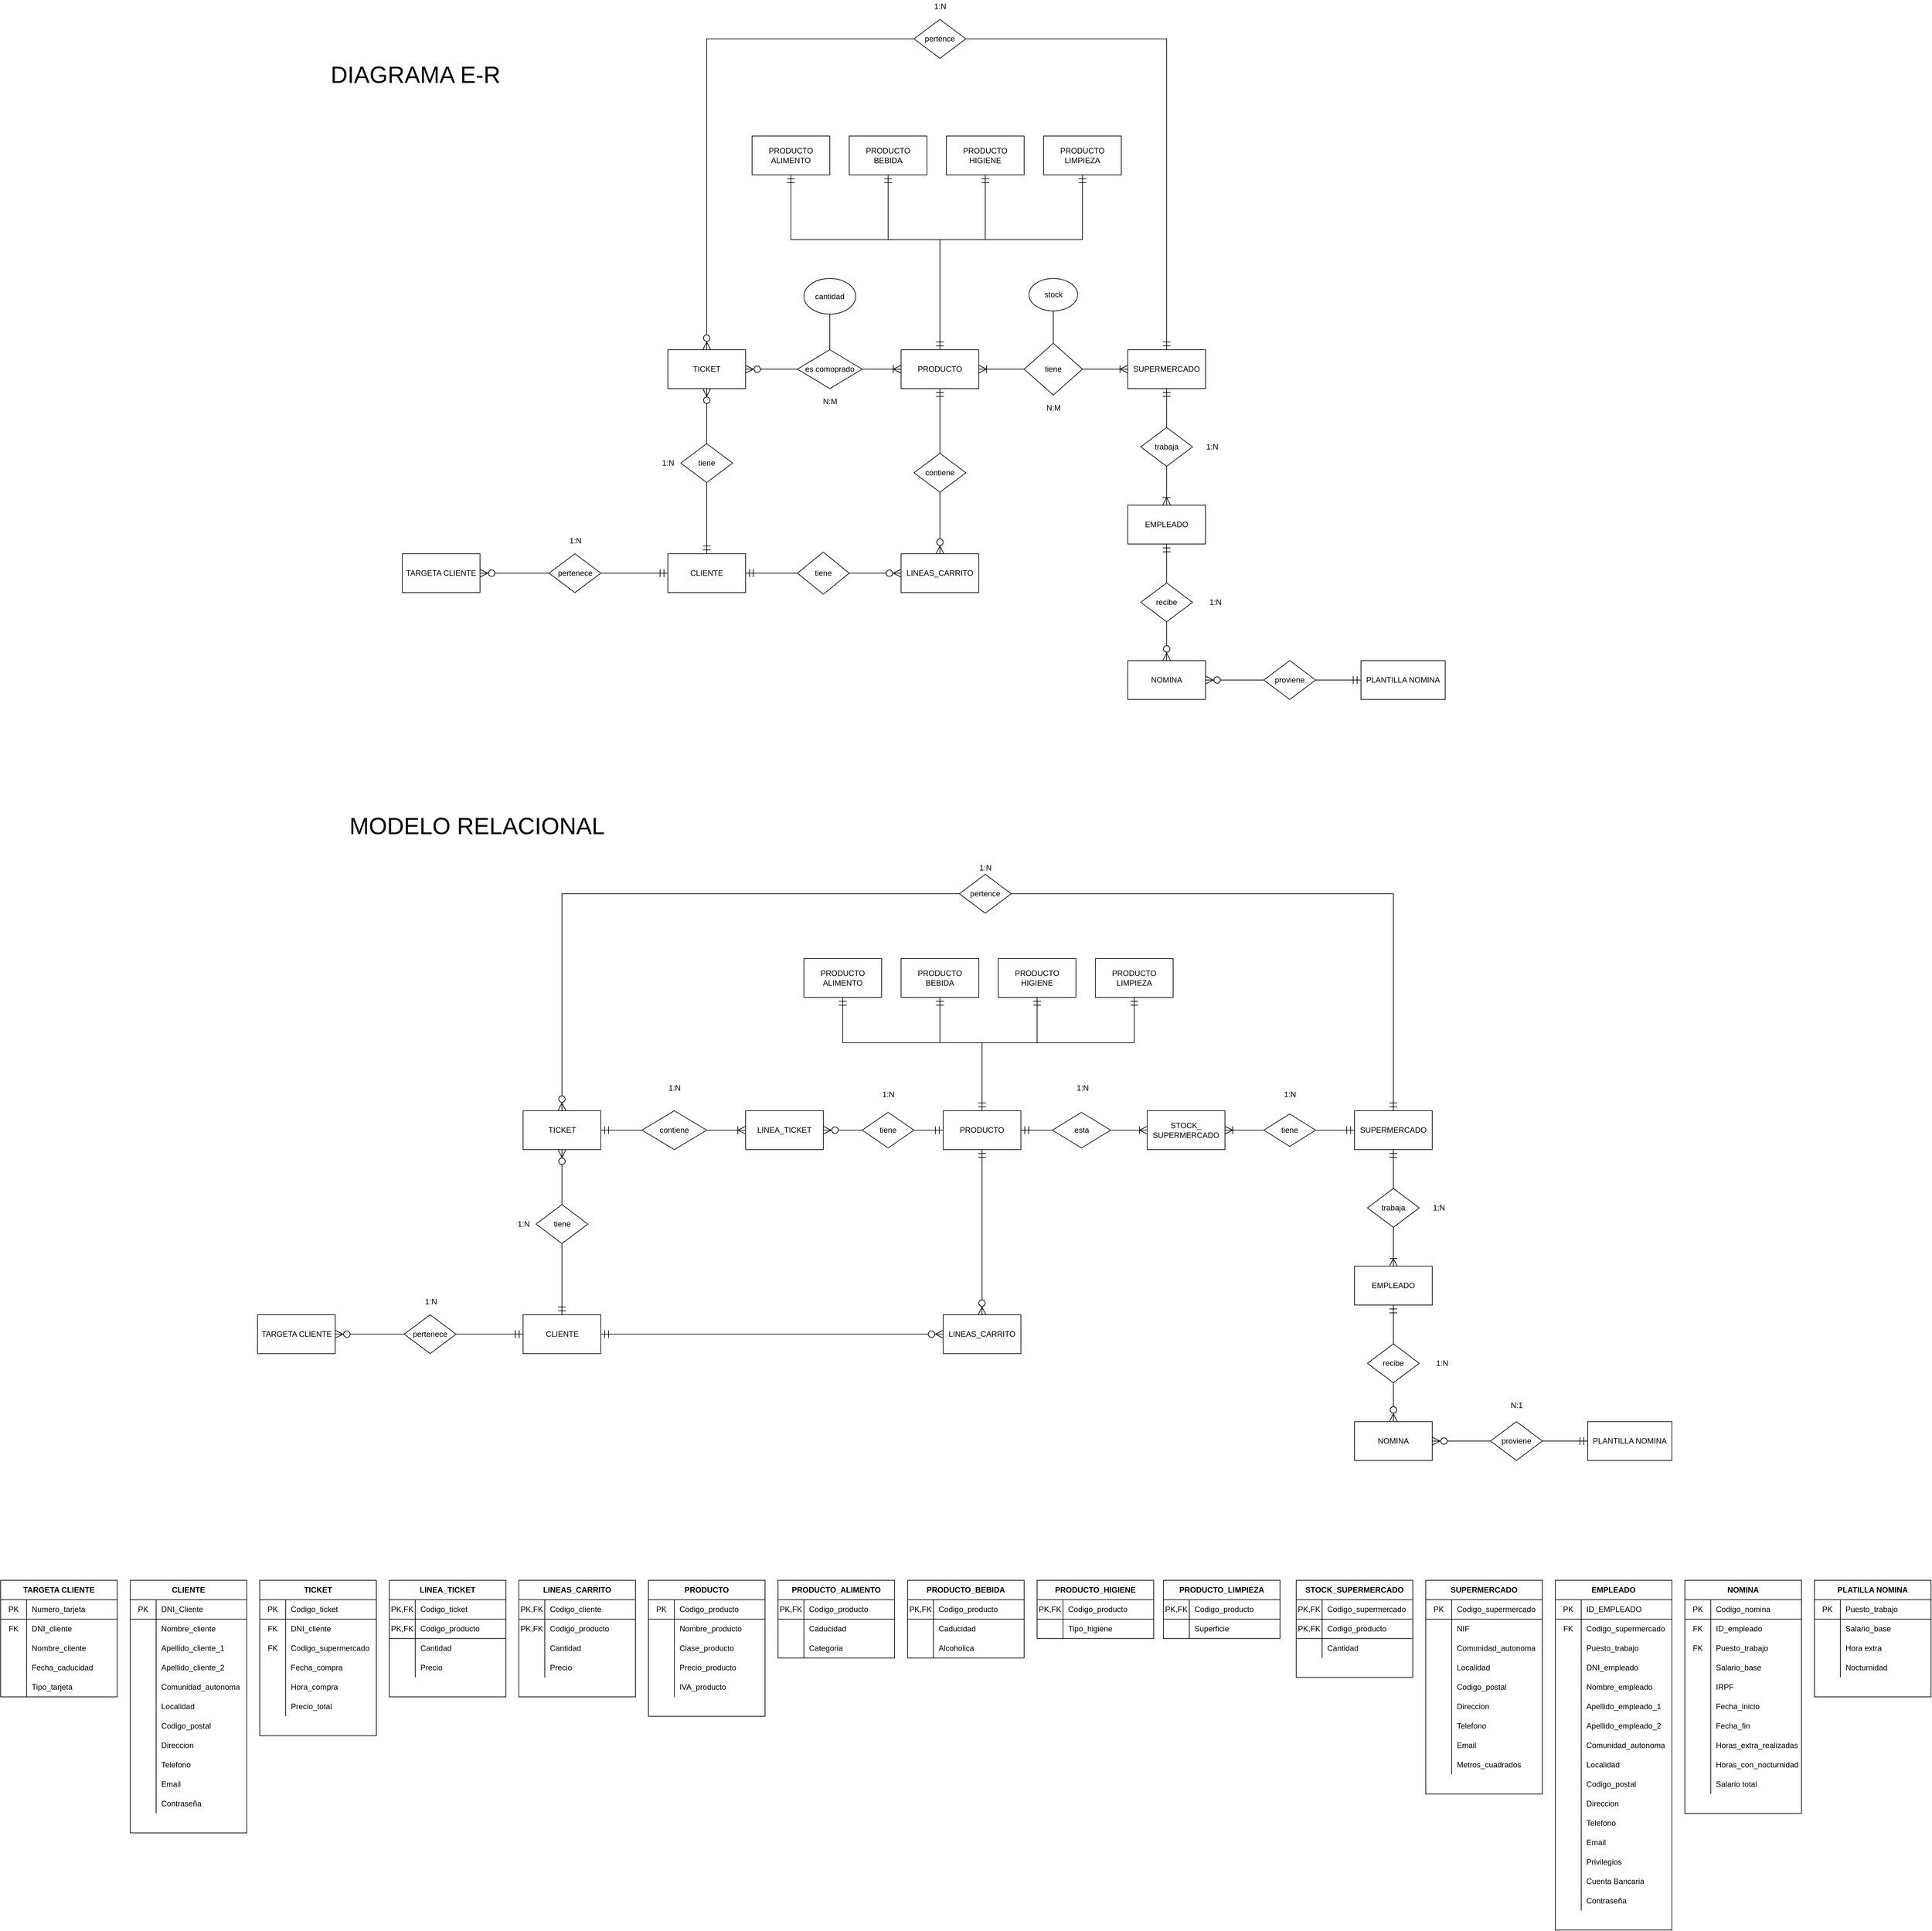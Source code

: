 <mxfile version="14.4.3" type="device"><diagram id="mOSntv-ypu9bNqa5_cm3" name="Página-1"><mxGraphModel dx="5806" dy="3597" grid="1" gridSize="10" guides="1" tooltips="1" connect="1" arrows="1" fold="1" page="1" pageScale="1" pageWidth="827" pageHeight="1169" math="0" shadow="0"><root><mxCell id="0"/><mxCell id="1" parent="0"/><mxCell id="qQgdhFfB6OxtoQdpRjVF-275" style="edgeStyle=orthogonalEdgeStyle;rounded=0;orthogonalLoop=1;jettySize=auto;html=1;entryX=0;entryY=0.5;entryDx=0;entryDy=0;startArrow=ERmandOne;startFill=0;startSize=10;endArrow=ERoneToMany;endFill=0;endSize=10;" parent="1" source="qQgdhFfB6OxtoQdpRjVF-250" target="qQgdhFfB6OxtoQdpRjVF-274" edge="1"><mxGeometry relative="1" as="geometry"><mxPoint x="275.0" y="1095" as="sourcePoint"/><mxPoint x="790" y="1095" as="targetPoint"/></mxGeometry></mxCell><mxCell id="LUtJ37NFDswrvZBh-WlA-6" style="edgeStyle=orthogonalEdgeStyle;rounded=0;orthogonalLoop=1;jettySize=auto;html=1;entryX=0.5;entryY=0;entryDx=0;entryDy=0;endArrow=ERzeroToMany;endFill=1;startSize=10;endSize=10;startArrow=ERmandOne;startFill=0;" parent="1" source="LUtJ37NFDswrvZBh-WlA-1" target="LUtJ37NFDswrvZBh-WlA-2" edge="1"><mxGeometry relative="1" as="geometry"/></mxCell><mxCell id="LUtJ37NFDswrvZBh-WlA-1" value="EMPLEADO" style="rounded=0;whiteSpace=wrap;html=1;" parent="1" vertex="1"><mxGeometry x="440" y="130" width="120" height="60" as="geometry"/></mxCell><mxCell id="LUtJ37NFDswrvZBh-WlA-2" value="NOMINA" style="rounded=0;whiteSpace=wrap;html=1;" parent="1" vertex="1"><mxGeometry x="440" y="370" width="120" height="60" as="geometry"/></mxCell><mxCell id="LUtJ37NFDswrvZBh-WlA-12" style="edgeStyle=orthogonalEdgeStyle;rounded=0;orthogonalLoop=1;jettySize=auto;html=1;entryX=0.5;entryY=0;entryDx=0;entryDy=0;startArrow=ERmandOne;startFill=0;startSize=10;endArrow=ERoneToMany;endFill=0;endSize=10;" parent="1" source="LUtJ37NFDswrvZBh-WlA-3" target="LUtJ37NFDswrvZBh-WlA-1" edge="1"><mxGeometry relative="1" as="geometry"/></mxCell><mxCell id="LUtJ37NFDswrvZBh-WlA-3" value="SUPERMERCADO" style="rounded=0;whiteSpace=wrap;html=1;" parent="1" vertex="1"><mxGeometry x="440" y="-110" width="120" height="60" as="geometry"/></mxCell><mxCell id="LUtJ37NFDswrvZBh-WlA-13" style="edgeStyle=orthogonalEdgeStyle;rounded=0;orthogonalLoop=1;jettySize=auto;html=1;entryX=0;entryY=0.5;entryDx=0;entryDy=0;startArrow=ERoneToMany;startFill=0;startSize=10;endArrow=ERoneToMany;endFill=0;endSize=10;" parent="1" source="LUtJ37NFDswrvZBh-WlA-11" target="LUtJ37NFDswrvZBh-WlA-3" edge="1"><mxGeometry relative="1" as="geometry"/></mxCell><mxCell id="LUtJ37NFDswrvZBh-WlA-14" style="edgeStyle=orthogonalEdgeStyle;rounded=0;orthogonalLoop=1;jettySize=auto;html=1;entryX=1;entryY=0.5;entryDx=0;entryDy=0;startArrow=ERoneToMany;startFill=0;startSize=10;endArrow=ERzeroToMany;endFill=1;endSize=10;" parent="1" source="LUtJ37NFDswrvZBh-WlA-11" target="h5vwjp62MSXOtOAsfoph-15" edge="1"><mxGeometry relative="1" as="geometry"><mxPoint x="-150" y="-80" as="targetPoint"/></mxGeometry></mxCell><mxCell id="CXnLMkziDlnRXfWv1qH5-2" style="edgeStyle=orthogonalEdgeStyle;rounded=0;orthogonalLoop=1;jettySize=auto;html=1;endArrow=ERzeroToMany;endFill=1;endSize=10;startSize=10;startArrow=ERmandOne;startFill=0;" edge="1" parent="1" source="LUtJ37NFDswrvZBh-WlA-11" target="CXnLMkziDlnRXfWv1qH5-1"><mxGeometry relative="1" as="geometry"/></mxCell><mxCell id="LUtJ37NFDswrvZBh-WlA-11" value="PRODUCTO" style="rounded=0;whiteSpace=wrap;html=1;" parent="1" vertex="1"><mxGeometry x="90" y="-110" width="120" height="60" as="geometry"/></mxCell><mxCell id="tLQRK1Smgm7R2NOx5eFj-1" value="tiene" style="rhombus;whiteSpace=wrap;html=1;" parent="1" vertex="1"><mxGeometry x="280" y="-120" width="90" height="80" as="geometry"/></mxCell><mxCell id="tLQRK1Smgm7R2NOx5eFj-4" style="edgeStyle=orthogonalEdgeStyle;rounded=0;orthogonalLoop=1;jettySize=auto;html=1;entryX=0.5;entryY=0;entryDx=0;entryDy=0;endArrow=none;endFill=0;" parent="1" source="tLQRK1Smgm7R2NOx5eFj-3" target="tLQRK1Smgm7R2NOx5eFj-1" edge="1"><mxGeometry relative="1" as="geometry"/></mxCell><mxCell id="tLQRK1Smgm7R2NOx5eFj-3" value="stock" style="ellipse;whiteSpace=wrap;html=1;" parent="1" vertex="1"><mxGeometry x="287.5" y="-220" width="75" height="50" as="geometry"/></mxCell><mxCell id="tLQRK1Smgm7R2NOx5eFj-5" value="trabaja" style="rhombus;whiteSpace=wrap;html=1;" parent="1" vertex="1"><mxGeometry x="460" y="10" width="80" height="60" as="geometry"/></mxCell><mxCell id="tLQRK1Smgm7R2NOx5eFj-6" value="recibe" style="rhombus;whiteSpace=wrap;html=1;" parent="1" vertex="1"><mxGeometry x="460" y="250" width="80" height="60" as="geometry"/></mxCell><mxCell id="tLQRK1Smgm7R2NOx5eFj-7" value="es comoprado" style="rhombus;whiteSpace=wrap;html=1;" parent="1" vertex="1"><mxGeometry x="-70" y="-110" width="100" height="60" as="geometry"/></mxCell><mxCell id="tLQRK1Smgm7R2NOx5eFj-9" style="edgeStyle=orthogonalEdgeStyle;rounded=0;orthogonalLoop=1;jettySize=auto;html=1;entryX=0.5;entryY=0;entryDx=0;entryDy=0;endArrow=none;endFill=0;" parent="1" source="tLQRK1Smgm7R2NOx5eFj-8" target="tLQRK1Smgm7R2NOx5eFj-7" edge="1"><mxGeometry relative="1" as="geometry"/></mxCell><mxCell id="tLQRK1Smgm7R2NOx5eFj-8" value="cantidad" style="ellipse;whiteSpace=wrap;html=1;" parent="1" vertex="1"><mxGeometry x="-60" y="-220" width="80" height="55" as="geometry"/></mxCell><mxCell id="tLQRK1Smgm7R2NOx5eFj-14" value="N:M" style="text;html=1;align=center;verticalAlign=middle;resizable=0;points=[];autosize=1;" parent="1" vertex="1"><mxGeometry x="-40" y="-40" width="40" height="20" as="geometry"/></mxCell><mxCell id="tLQRK1Smgm7R2NOx5eFj-15" value="N:M" style="text;html=1;align=center;verticalAlign=middle;resizable=0;points=[];autosize=1;" parent="1" vertex="1"><mxGeometry x="305" y="-30" width="40" height="20" as="geometry"/></mxCell><mxCell id="tLQRK1Smgm7R2NOx5eFj-16" value="1:N" style="text;html=1;align=center;verticalAlign=middle;resizable=0;points=[];autosize=1;" parent="1" vertex="1"><mxGeometry x="555" y="30" width="30" height="20" as="geometry"/></mxCell><mxCell id="tLQRK1Smgm7R2NOx5eFj-17" value="1:N" style="text;html=1;align=center;verticalAlign=middle;resizable=0;points=[];autosize=1;" parent="1" vertex="1"><mxGeometry x="560" y="270" width="30" height="20" as="geometry"/></mxCell><mxCell id="qQgdhFfB6OxtoQdpRjVF-1" value="TARGETA CLIENTE" style="shape=table;html=1;whiteSpace=wrap;startSize=30;container=1;collapsible=0;childLayout=tableLayout;fixedRows=1;rowLines=0;fontStyle=1;align=center;" parent="1" vertex="1"><mxGeometry x="-1300" y="1790" width="180" height="180" as="geometry"/></mxCell><mxCell id="qQgdhFfB6OxtoQdpRjVF-2" value="" style="shape=partialRectangle;html=1;whiteSpace=wrap;collapsible=0;dropTarget=0;pointerEvents=0;fillColor=none;top=0;left=0;bottom=1;right=0;points=[[0,0.5],[1,0.5]];portConstraint=eastwest;" parent="qQgdhFfB6OxtoQdpRjVF-1" vertex="1"><mxGeometry y="30" width="180" height="30" as="geometry"/></mxCell><mxCell id="qQgdhFfB6OxtoQdpRjVF-3" value="PK" style="shape=partialRectangle;html=1;whiteSpace=wrap;connectable=0;fillColor=none;top=0;left=0;bottom=0;right=0;overflow=hidden;" parent="qQgdhFfB6OxtoQdpRjVF-2" vertex="1"><mxGeometry width="40" height="30" as="geometry"/></mxCell><mxCell id="qQgdhFfB6OxtoQdpRjVF-4" value="Numero_tarjeta" style="shape=partialRectangle;html=1;whiteSpace=wrap;connectable=0;fillColor=none;top=0;left=0;bottom=0;right=0;align=left;spacingLeft=6;overflow=hidden;" parent="qQgdhFfB6OxtoQdpRjVF-2" vertex="1"><mxGeometry x="40" width="140" height="30" as="geometry"/></mxCell><mxCell id="qQgdhFfB6OxtoQdpRjVF-5" value="" style="shape=partialRectangle;html=1;whiteSpace=wrap;collapsible=0;dropTarget=0;pointerEvents=0;fillColor=none;top=0;left=0;bottom=0;right=0;points=[[0,0.5],[1,0.5]];portConstraint=eastwest;" parent="qQgdhFfB6OxtoQdpRjVF-1" vertex="1"><mxGeometry y="60" width="180" height="30" as="geometry"/></mxCell><mxCell id="qQgdhFfB6OxtoQdpRjVF-6" value="FK" style="shape=partialRectangle;html=1;whiteSpace=wrap;connectable=0;fillColor=none;top=0;left=0;bottom=0;right=0;overflow=hidden;" parent="qQgdhFfB6OxtoQdpRjVF-5" vertex="1"><mxGeometry width="40" height="30" as="geometry"/></mxCell><mxCell id="qQgdhFfB6OxtoQdpRjVF-7" value="DNI_cliente" style="shape=partialRectangle;html=1;whiteSpace=wrap;connectable=0;fillColor=none;top=0;left=0;bottom=0;right=0;align=left;spacingLeft=6;overflow=hidden;" parent="qQgdhFfB6OxtoQdpRjVF-5" vertex="1"><mxGeometry x="40" width="140" height="30" as="geometry"/></mxCell><mxCell id="qQgdhFfB6OxtoQdpRjVF-20" value="" style="shape=partialRectangle;html=1;whiteSpace=wrap;collapsible=0;dropTarget=0;pointerEvents=0;fillColor=none;top=0;left=0;bottom=0;right=0;points=[[0,0.5],[1,0.5]];portConstraint=eastwest;" parent="qQgdhFfB6OxtoQdpRjVF-1" vertex="1"><mxGeometry y="90" width="180" height="30" as="geometry"/></mxCell><mxCell id="qQgdhFfB6OxtoQdpRjVF-21" value="" style="shape=partialRectangle;html=1;whiteSpace=wrap;connectable=0;fillColor=none;top=0;left=0;bottom=0;right=0;overflow=hidden;" parent="qQgdhFfB6OxtoQdpRjVF-20" vertex="1"><mxGeometry width="40" height="30" as="geometry"/></mxCell><mxCell id="qQgdhFfB6OxtoQdpRjVF-22" value="Nombre_cliente" style="shape=partialRectangle;html=1;whiteSpace=wrap;connectable=0;fillColor=none;top=0;left=0;bottom=0;right=0;align=left;spacingLeft=6;overflow=hidden;" parent="qQgdhFfB6OxtoQdpRjVF-20" vertex="1"><mxGeometry x="40" width="140" height="30" as="geometry"/></mxCell><mxCell id="qQgdhFfB6OxtoQdpRjVF-8" value="" style="shape=partialRectangle;html=1;whiteSpace=wrap;collapsible=0;dropTarget=0;pointerEvents=0;fillColor=none;top=0;left=0;bottom=0;right=0;points=[[0,0.5],[1,0.5]];portConstraint=eastwest;" parent="qQgdhFfB6OxtoQdpRjVF-1" vertex="1"><mxGeometry y="120" width="180" height="30" as="geometry"/></mxCell><mxCell id="qQgdhFfB6OxtoQdpRjVF-9" value="" style="shape=partialRectangle;html=1;whiteSpace=wrap;connectable=0;fillColor=none;top=0;left=0;bottom=0;right=0;overflow=hidden;" parent="qQgdhFfB6OxtoQdpRjVF-8" vertex="1"><mxGeometry width="40" height="30" as="geometry"/></mxCell><mxCell id="qQgdhFfB6OxtoQdpRjVF-10" value="Fecha_caducidad" style="shape=partialRectangle;html=1;whiteSpace=wrap;connectable=0;fillColor=none;top=0;left=0;bottom=0;right=0;align=left;spacingLeft=6;overflow=hidden;" parent="qQgdhFfB6OxtoQdpRjVF-8" vertex="1"><mxGeometry x="40" width="140" height="30" as="geometry"/></mxCell><mxCell id="qQgdhFfB6OxtoQdpRjVF-17" value="" style="shape=partialRectangle;html=1;whiteSpace=wrap;collapsible=0;dropTarget=0;pointerEvents=0;fillColor=none;top=0;left=0;bottom=0;right=0;points=[[0,0.5],[1,0.5]];portConstraint=eastwest;" parent="qQgdhFfB6OxtoQdpRjVF-1" vertex="1"><mxGeometry y="150" width="180" height="30" as="geometry"/></mxCell><mxCell id="qQgdhFfB6OxtoQdpRjVF-18" value="" style="shape=partialRectangle;html=1;whiteSpace=wrap;connectable=0;fillColor=none;top=0;left=0;bottom=0;right=0;overflow=hidden;" parent="qQgdhFfB6OxtoQdpRjVF-17" vertex="1"><mxGeometry width="40" height="30" as="geometry"/></mxCell><mxCell id="qQgdhFfB6OxtoQdpRjVF-19" value="Tipo_tarjeta" style="shape=partialRectangle;html=1;whiteSpace=wrap;connectable=0;fillColor=none;top=0;left=0;bottom=0;right=0;align=left;spacingLeft=6;overflow=hidden;" parent="qQgdhFfB6OxtoQdpRjVF-17" vertex="1"><mxGeometry x="40" width="140" height="30" as="geometry"/></mxCell><mxCell id="qQgdhFfB6OxtoQdpRjVF-23" value="PRODUCTO" style="shape=table;html=1;whiteSpace=wrap;startSize=30;container=1;collapsible=0;childLayout=tableLayout;fixedRows=1;rowLines=0;fontStyle=1;align=center;" parent="1" vertex="1"><mxGeometry x="-300" y="1790" width="180" height="210" as="geometry"/></mxCell><mxCell id="qQgdhFfB6OxtoQdpRjVF-24" value="" style="shape=partialRectangle;html=1;whiteSpace=wrap;collapsible=0;dropTarget=0;pointerEvents=0;fillColor=none;top=0;left=0;bottom=1;right=0;points=[[0,0.5],[1,0.5]];portConstraint=eastwest;" parent="qQgdhFfB6OxtoQdpRjVF-23" vertex="1"><mxGeometry y="30" width="180" height="30" as="geometry"/></mxCell><mxCell id="qQgdhFfB6OxtoQdpRjVF-25" value="PK" style="shape=partialRectangle;html=1;whiteSpace=wrap;connectable=0;fillColor=none;top=0;left=0;bottom=0;right=0;overflow=hidden;" parent="qQgdhFfB6OxtoQdpRjVF-24" vertex="1"><mxGeometry width="40" height="30" as="geometry"/></mxCell><mxCell id="qQgdhFfB6OxtoQdpRjVF-26" value="Codigo_producto" style="shape=partialRectangle;html=1;whiteSpace=wrap;connectable=0;fillColor=none;top=0;left=0;bottom=0;right=0;align=left;spacingLeft=6;overflow=hidden;" parent="qQgdhFfB6OxtoQdpRjVF-24" vertex="1"><mxGeometry x="40" width="140" height="30" as="geometry"/></mxCell><mxCell id="qQgdhFfB6OxtoQdpRjVF-27" value="" style="shape=partialRectangle;html=1;whiteSpace=wrap;collapsible=0;dropTarget=0;pointerEvents=0;fillColor=none;top=0;left=0;bottom=0;right=0;points=[[0,0.5],[1,0.5]];portConstraint=eastwest;" parent="qQgdhFfB6OxtoQdpRjVF-23" vertex="1"><mxGeometry y="60" width="180" height="30" as="geometry"/></mxCell><mxCell id="qQgdhFfB6OxtoQdpRjVF-28" value="" style="shape=partialRectangle;html=1;whiteSpace=wrap;connectable=0;fillColor=none;top=0;left=0;bottom=0;right=0;overflow=hidden;" parent="qQgdhFfB6OxtoQdpRjVF-27" vertex="1"><mxGeometry width="40" height="30" as="geometry"/></mxCell><mxCell id="qQgdhFfB6OxtoQdpRjVF-29" value="Nombre_producto" style="shape=partialRectangle;html=1;whiteSpace=wrap;connectable=0;fillColor=none;top=0;left=0;bottom=0;right=0;align=left;spacingLeft=6;overflow=hidden;" parent="qQgdhFfB6OxtoQdpRjVF-27" vertex="1"><mxGeometry x="40" width="140" height="30" as="geometry"/></mxCell><mxCell id="qQgdhFfB6OxtoQdpRjVF-30" value="" style="shape=partialRectangle;html=1;whiteSpace=wrap;collapsible=0;dropTarget=0;pointerEvents=0;fillColor=none;top=0;left=0;bottom=0;right=0;points=[[0,0.5],[1,0.5]];portConstraint=eastwest;" parent="qQgdhFfB6OxtoQdpRjVF-23" vertex="1"><mxGeometry y="90" width="180" height="30" as="geometry"/></mxCell><mxCell id="qQgdhFfB6OxtoQdpRjVF-31" value="" style="shape=partialRectangle;html=1;whiteSpace=wrap;connectable=0;fillColor=none;top=0;left=0;bottom=0;right=0;overflow=hidden;" parent="qQgdhFfB6OxtoQdpRjVF-30" vertex="1"><mxGeometry width="40" height="30" as="geometry"/></mxCell><mxCell id="qQgdhFfB6OxtoQdpRjVF-32" value="Clase_producto" style="shape=partialRectangle;html=1;whiteSpace=wrap;connectable=0;fillColor=none;top=0;left=0;bottom=0;right=0;align=left;spacingLeft=6;overflow=hidden;" parent="qQgdhFfB6OxtoQdpRjVF-30" vertex="1"><mxGeometry x="40" width="140" height="30" as="geometry"/></mxCell><mxCell id="qQgdhFfB6OxtoQdpRjVF-33" value="" style="shape=partialRectangle;html=1;whiteSpace=wrap;collapsible=0;dropTarget=0;pointerEvents=0;fillColor=none;top=0;left=0;bottom=0;right=0;points=[[0,0.5],[1,0.5]];portConstraint=eastwest;" parent="qQgdhFfB6OxtoQdpRjVF-23" vertex="1"><mxGeometry y="120" width="180" height="30" as="geometry"/></mxCell><mxCell id="qQgdhFfB6OxtoQdpRjVF-34" value="" style="shape=partialRectangle;html=1;whiteSpace=wrap;connectable=0;fillColor=none;top=0;left=0;bottom=0;right=0;overflow=hidden;" parent="qQgdhFfB6OxtoQdpRjVF-33" vertex="1"><mxGeometry width="40" height="30" as="geometry"/></mxCell><mxCell id="qQgdhFfB6OxtoQdpRjVF-35" value="Precio_producto" style="shape=partialRectangle;html=1;whiteSpace=wrap;connectable=0;fillColor=none;top=0;left=0;bottom=0;right=0;align=left;spacingLeft=6;overflow=hidden;" parent="qQgdhFfB6OxtoQdpRjVF-33" vertex="1"><mxGeometry x="40" width="140" height="30" as="geometry"/></mxCell><mxCell id="JWyGKddb2nWh-2fKw6_o-26" value="" style="shape=partialRectangle;html=1;whiteSpace=wrap;collapsible=0;dropTarget=0;pointerEvents=0;fillColor=none;top=0;left=0;bottom=0;right=0;points=[[0,0.5],[1,0.5]];portConstraint=eastwest;" parent="qQgdhFfB6OxtoQdpRjVF-23" vertex="1"><mxGeometry y="150" width="180" height="30" as="geometry"/></mxCell><mxCell id="JWyGKddb2nWh-2fKw6_o-27" value="" style="shape=partialRectangle;html=1;whiteSpace=wrap;connectable=0;fillColor=none;top=0;left=0;bottom=0;right=0;overflow=hidden;" parent="JWyGKddb2nWh-2fKw6_o-26" vertex="1"><mxGeometry width="40" height="30" as="geometry"/></mxCell><mxCell id="JWyGKddb2nWh-2fKw6_o-28" value="IVA_producto" style="shape=partialRectangle;html=1;whiteSpace=wrap;connectable=0;fillColor=none;top=0;left=0;bottom=0;right=0;align=left;spacingLeft=6;overflow=hidden;" parent="JWyGKddb2nWh-2fKw6_o-26" vertex="1"><mxGeometry x="40" width="140" height="30" as="geometry"/></mxCell><mxCell id="qQgdhFfB6OxtoQdpRjVF-36" value="CLIENTE" style="shape=table;html=1;whiteSpace=wrap;startSize=30;container=1;collapsible=0;childLayout=tableLayout;fixedRows=1;rowLines=0;fontStyle=1;align=center;" parent="1" vertex="1"><mxGeometry x="-1100" y="1790" width="180" height="390" as="geometry"/></mxCell><mxCell id="qQgdhFfB6OxtoQdpRjVF-37" value="" style="shape=partialRectangle;html=1;whiteSpace=wrap;collapsible=0;dropTarget=0;pointerEvents=0;fillColor=none;top=0;left=0;bottom=1;right=0;points=[[0,0.5],[1,0.5]];portConstraint=eastwest;" parent="qQgdhFfB6OxtoQdpRjVF-36" vertex="1"><mxGeometry y="30" width="180" height="30" as="geometry"/></mxCell><mxCell id="qQgdhFfB6OxtoQdpRjVF-38" value="PK" style="shape=partialRectangle;html=1;whiteSpace=wrap;connectable=0;fillColor=none;top=0;left=0;bottom=0;right=0;overflow=hidden;" parent="qQgdhFfB6OxtoQdpRjVF-37" vertex="1"><mxGeometry width="40" height="30" as="geometry"/></mxCell><mxCell id="qQgdhFfB6OxtoQdpRjVF-39" value="DNI_Cliente" style="shape=partialRectangle;html=1;whiteSpace=wrap;connectable=0;fillColor=none;top=0;left=0;bottom=0;right=0;align=left;spacingLeft=6;overflow=hidden;" parent="qQgdhFfB6OxtoQdpRjVF-37" vertex="1"><mxGeometry x="40" width="140" height="30" as="geometry"/></mxCell><mxCell id="qQgdhFfB6OxtoQdpRjVF-40" value="" style="shape=partialRectangle;html=1;whiteSpace=wrap;collapsible=0;dropTarget=0;pointerEvents=0;fillColor=none;top=0;left=0;bottom=0;right=0;points=[[0,0.5],[1,0.5]];portConstraint=eastwest;" parent="qQgdhFfB6OxtoQdpRjVF-36" vertex="1"><mxGeometry y="60" width="180" height="30" as="geometry"/></mxCell><mxCell id="qQgdhFfB6OxtoQdpRjVF-41" value="" style="shape=partialRectangle;html=1;whiteSpace=wrap;connectable=0;fillColor=none;top=0;left=0;bottom=0;right=0;overflow=hidden;" parent="qQgdhFfB6OxtoQdpRjVF-40" vertex="1"><mxGeometry width="40" height="30" as="geometry"/></mxCell><mxCell id="qQgdhFfB6OxtoQdpRjVF-42" value="Nombre_cliente" style="shape=partialRectangle;html=1;whiteSpace=wrap;connectable=0;fillColor=none;top=0;left=0;bottom=0;right=0;align=left;spacingLeft=6;overflow=hidden;" parent="qQgdhFfB6OxtoQdpRjVF-40" vertex="1"><mxGeometry x="40" width="140" height="30" as="geometry"/></mxCell><mxCell id="qQgdhFfB6OxtoQdpRjVF-43" value="" style="shape=partialRectangle;html=1;whiteSpace=wrap;collapsible=0;dropTarget=0;pointerEvents=0;fillColor=none;top=0;left=0;bottom=0;right=0;points=[[0,0.5],[1,0.5]];portConstraint=eastwest;" parent="qQgdhFfB6OxtoQdpRjVF-36" vertex="1"><mxGeometry y="90" width="180" height="30" as="geometry"/></mxCell><mxCell id="qQgdhFfB6OxtoQdpRjVF-44" value="" style="shape=partialRectangle;html=1;whiteSpace=wrap;connectable=0;fillColor=none;top=0;left=0;bottom=0;right=0;overflow=hidden;" parent="qQgdhFfB6OxtoQdpRjVF-43" vertex="1"><mxGeometry width="40" height="30" as="geometry"/></mxCell><mxCell id="qQgdhFfB6OxtoQdpRjVF-45" value="Apellido_cliente_1" style="shape=partialRectangle;html=1;whiteSpace=wrap;connectable=0;fillColor=none;top=0;left=0;bottom=0;right=0;align=left;spacingLeft=6;overflow=hidden;" parent="qQgdhFfB6OxtoQdpRjVF-43" vertex="1"><mxGeometry x="40" width="140" height="30" as="geometry"/></mxCell><mxCell id="qQgdhFfB6OxtoQdpRjVF-46" value="" style="shape=partialRectangle;html=1;whiteSpace=wrap;collapsible=0;dropTarget=0;pointerEvents=0;fillColor=none;top=0;left=0;bottom=0;right=0;points=[[0,0.5],[1,0.5]];portConstraint=eastwest;" parent="qQgdhFfB6OxtoQdpRjVF-36" vertex="1"><mxGeometry y="120" width="180" height="30" as="geometry"/></mxCell><mxCell id="qQgdhFfB6OxtoQdpRjVF-47" value="" style="shape=partialRectangle;html=1;whiteSpace=wrap;connectable=0;fillColor=none;top=0;left=0;bottom=0;right=0;overflow=hidden;" parent="qQgdhFfB6OxtoQdpRjVF-46" vertex="1"><mxGeometry width="40" height="30" as="geometry"/></mxCell><mxCell id="qQgdhFfB6OxtoQdpRjVF-48" value="Apellido_cliente_2" style="shape=partialRectangle;html=1;whiteSpace=wrap;connectable=0;fillColor=none;top=0;left=0;bottom=0;right=0;align=left;spacingLeft=6;overflow=hidden;" parent="qQgdhFfB6OxtoQdpRjVF-46" vertex="1"><mxGeometry x="40" width="140" height="30" as="geometry"/></mxCell><mxCell id="qQgdhFfB6OxtoQdpRjVF-49" value="" style="shape=partialRectangle;html=1;whiteSpace=wrap;collapsible=0;dropTarget=0;pointerEvents=0;fillColor=none;top=0;left=0;bottom=0;right=0;points=[[0,0.5],[1,0.5]];portConstraint=eastwest;" parent="qQgdhFfB6OxtoQdpRjVF-36" vertex="1"><mxGeometry y="150" width="180" height="30" as="geometry"/></mxCell><mxCell id="qQgdhFfB6OxtoQdpRjVF-50" value="" style="shape=partialRectangle;html=1;whiteSpace=wrap;connectable=0;fillColor=none;top=0;left=0;bottom=0;right=0;overflow=hidden;" parent="qQgdhFfB6OxtoQdpRjVF-49" vertex="1"><mxGeometry width="40" height="30" as="geometry"/></mxCell><mxCell id="qQgdhFfB6OxtoQdpRjVF-51" value="Comunidad_autonoma" style="shape=partialRectangle;html=1;whiteSpace=wrap;connectable=0;fillColor=none;top=0;left=0;bottom=0;right=0;align=left;spacingLeft=6;overflow=hidden;" parent="qQgdhFfB6OxtoQdpRjVF-49" vertex="1"><mxGeometry x="40" width="140" height="30" as="geometry"/></mxCell><mxCell id="qQgdhFfB6OxtoQdpRjVF-108" value="" style="shape=partialRectangle;html=1;whiteSpace=wrap;collapsible=0;dropTarget=0;pointerEvents=0;fillColor=none;top=0;left=0;bottom=0;right=0;points=[[0,0.5],[1,0.5]];portConstraint=eastwest;" parent="qQgdhFfB6OxtoQdpRjVF-36" vertex="1"><mxGeometry y="180" width="180" height="30" as="geometry"/></mxCell><mxCell id="qQgdhFfB6OxtoQdpRjVF-109" value="" style="shape=partialRectangle;html=1;whiteSpace=wrap;connectable=0;fillColor=none;top=0;left=0;bottom=0;right=0;overflow=hidden;" parent="qQgdhFfB6OxtoQdpRjVF-108" vertex="1"><mxGeometry width="40" height="30" as="geometry"/></mxCell><mxCell id="qQgdhFfB6OxtoQdpRjVF-110" value="Localidad" style="shape=partialRectangle;html=1;whiteSpace=wrap;connectable=0;fillColor=none;top=0;left=0;bottom=0;right=0;align=left;spacingLeft=6;overflow=hidden;" parent="qQgdhFfB6OxtoQdpRjVF-108" vertex="1"><mxGeometry x="40" width="140" height="30" as="geometry"/></mxCell><mxCell id="qQgdhFfB6OxtoQdpRjVF-52" value="" style="shape=partialRectangle;html=1;whiteSpace=wrap;collapsible=0;dropTarget=0;pointerEvents=0;fillColor=none;top=0;left=0;bottom=0;right=0;points=[[0,0.5],[1,0.5]];portConstraint=eastwest;" parent="qQgdhFfB6OxtoQdpRjVF-36" vertex="1"><mxGeometry y="210" width="180" height="30" as="geometry"/></mxCell><mxCell id="qQgdhFfB6OxtoQdpRjVF-53" value="" style="shape=partialRectangle;html=1;whiteSpace=wrap;connectable=0;fillColor=none;top=0;left=0;bottom=0;right=0;overflow=hidden;" parent="qQgdhFfB6OxtoQdpRjVF-52" vertex="1"><mxGeometry width="40" height="30" as="geometry"/></mxCell><mxCell id="qQgdhFfB6OxtoQdpRjVF-54" value="Codigo_postal" style="shape=partialRectangle;html=1;whiteSpace=wrap;connectable=0;fillColor=none;top=0;left=0;bottom=0;right=0;align=left;spacingLeft=6;overflow=hidden;" parent="qQgdhFfB6OxtoQdpRjVF-52" vertex="1"><mxGeometry x="40" width="140" height="30" as="geometry"/></mxCell><mxCell id="qQgdhFfB6OxtoQdpRjVF-55" value="" style="shape=partialRectangle;html=1;whiteSpace=wrap;collapsible=0;dropTarget=0;pointerEvents=0;fillColor=none;top=0;left=0;bottom=0;right=0;points=[[0,0.5],[1,0.5]];portConstraint=eastwest;" parent="qQgdhFfB6OxtoQdpRjVF-36" vertex="1"><mxGeometry y="240" width="180" height="30" as="geometry"/></mxCell><mxCell id="qQgdhFfB6OxtoQdpRjVF-56" value="" style="shape=partialRectangle;html=1;whiteSpace=wrap;connectable=0;fillColor=none;top=0;left=0;bottom=0;right=0;overflow=hidden;" parent="qQgdhFfB6OxtoQdpRjVF-55" vertex="1"><mxGeometry width="40" height="30" as="geometry"/></mxCell><mxCell id="qQgdhFfB6OxtoQdpRjVF-57" value="Direccion" style="shape=partialRectangle;html=1;whiteSpace=wrap;connectable=0;fillColor=none;top=0;left=0;bottom=0;right=0;align=left;spacingLeft=6;overflow=hidden;" parent="qQgdhFfB6OxtoQdpRjVF-55" vertex="1"><mxGeometry x="40" width="140" height="30" as="geometry"/></mxCell><mxCell id="qQgdhFfB6OxtoQdpRjVF-147" value="" style="shape=partialRectangle;html=1;whiteSpace=wrap;collapsible=0;dropTarget=0;pointerEvents=0;fillColor=none;top=0;left=0;bottom=0;right=0;points=[[0,0.5],[1,0.5]];portConstraint=eastwest;" parent="qQgdhFfB6OxtoQdpRjVF-36" vertex="1"><mxGeometry y="270" width="180" height="30" as="geometry"/></mxCell><mxCell id="qQgdhFfB6OxtoQdpRjVF-148" value="" style="shape=partialRectangle;html=1;whiteSpace=wrap;connectable=0;fillColor=none;top=0;left=0;bottom=0;right=0;overflow=hidden;" parent="qQgdhFfB6OxtoQdpRjVF-147" vertex="1"><mxGeometry width="40" height="30" as="geometry"/></mxCell><mxCell id="qQgdhFfB6OxtoQdpRjVF-149" value="Telefono" style="shape=partialRectangle;html=1;whiteSpace=wrap;connectable=0;fillColor=none;top=0;left=0;bottom=0;right=0;align=left;spacingLeft=6;overflow=hidden;" parent="qQgdhFfB6OxtoQdpRjVF-147" vertex="1"><mxGeometry x="40" width="140" height="30" as="geometry"/></mxCell><mxCell id="fGcTVbI-otwM1nU1FX0J-4" value="" style="shape=partialRectangle;html=1;whiteSpace=wrap;collapsible=0;dropTarget=0;pointerEvents=0;fillColor=none;top=0;left=0;bottom=0;right=0;points=[[0,0.5],[1,0.5]];portConstraint=eastwest;" parent="qQgdhFfB6OxtoQdpRjVF-36" vertex="1"><mxGeometry y="300" width="180" height="30" as="geometry"/></mxCell><mxCell id="fGcTVbI-otwM1nU1FX0J-5" value="" style="shape=partialRectangle;html=1;whiteSpace=wrap;connectable=0;fillColor=none;top=0;left=0;bottom=0;right=0;overflow=hidden;" parent="fGcTVbI-otwM1nU1FX0J-4" vertex="1"><mxGeometry width="40" height="30" as="geometry"/></mxCell><mxCell id="fGcTVbI-otwM1nU1FX0J-6" value="Email" style="shape=partialRectangle;html=1;whiteSpace=wrap;connectable=0;fillColor=none;top=0;left=0;bottom=0;right=0;align=left;spacingLeft=6;overflow=hidden;" parent="fGcTVbI-otwM1nU1FX0J-4" vertex="1"><mxGeometry x="40" width="140" height="30" as="geometry"/></mxCell><mxCell id="fGcTVbI-otwM1nU1FX0J-7" value="" style="shape=partialRectangle;html=1;whiteSpace=wrap;collapsible=0;dropTarget=0;pointerEvents=0;fillColor=none;top=0;left=0;bottom=0;right=0;points=[[0,0.5],[1,0.5]];portConstraint=eastwest;" parent="qQgdhFfB6OxtoQdpRjVF-36" vertex="1"><mxGeometry y="330" width="180" height="30" as="geometry"/></mxCell><mxCell id="fGcTVbI-otwM1nU1FX0J-8" value="" style="shape=partialRectangle;html=1;whiteSpace=wrap;connectable=0;fillColor=none;top=0;left=0;bottom=0;right=0;overflow=hidden;" parent="fGcTVbI-otwM1nU1FX0J-7" vertex="1"><mxGeometry width="40" height="30" as="geometry"/></mxCell><mxCell id="fGcTVbI-otwM1nU1FX0J-9" value="Contraseña" style="shape=partialRectangle;html=1;whiteSpace=wrap;connectable=0;fillColor=none;top=0;left=0;bottom=0;right=0;align=left;spacingLeft=6;overflow=hidden;" parent="fGcTVbI-otwM1nU1FX0J-7" vertex="1"><mxGeometry x="40" width="140" height="30" as="geometry"/></mxCell><mxCell id="qQgdhFfB6OxtoQdpRjVF-58" value="TICKET" style="shape=table;html=1;whiteSpace=wrap;startSize=30;container=1;collapsible=0;childLayout=tableLayout;fixedRows=1;rowLines=0;fontStyle=1;align=center;" parent="1" vertex="1"><mxGeometry x="-900" y="1790" width="180" height="240" as="geometry"/></mxCell><mxCell id="qQgdhFfB6OxtoQdpRjVF-59" value="" style="shape=partialRectangle;html=1;whiteSpace=wrap;collapsible=0;dropTarget=0;pointerEvents=0;fillColor=none;top=0;left=0;bottom=1;right=0;points=[[0,0.5],[1,0.5]];portConstraint=eastwest;" parent="qQgdhFfB6OxtoQdpRjVF-58" vertex="1"><mxGeometry y="30" width="180" height="30" as="geometry"/></mxCell><mxCell id="qQgdhFfB6OxtoQdpRjVF-60" value="PK" style="shape=partialRectangle;html=1;whiteSpace=wrap;connectable=0;fillColor=none;top=0;left=0;bottom=0;right=0;overflow=hidden;" parent="qQgdhFfB6OxtoQdpRjVF-59" vertex="1"><mxGeometry width="40" height="30" as="geometry"/></mxCell><mxCell id="qQgdhFfB6OxtoQdpRjVF-61" value="Codigo_ticket" style="shape=partialRectangle;html=1;whiteSpace=wrap;connectable=0;fillColor=none;top=0;left=0;bottom=0;right=0;align=left;spacingLeft=6;overflow=hidden;" parent="qQgdhFfB6OxtoQdpRjVF-59" vertex="1"><mxGeometry x="40" width="140" height="30" as="geometry"/></mxCell><mxCell id="qQgdhFfB6OxtoQdpRjVF-62" value="" style="shape=partialRectangle;html=1;whiteSpace=wrap;collapsible=0;dropTarget=0;pointerEvents=0;fillColor=none;top=0;left=0;bottom=0;right=0;points=[[0,0.5],[1,0.5]];portConstraint=eastwest;" parent="qQgdhFfB6OxtoQdpRjVF-58" vertex="1"><mxGeometry y="60" width="180" height="30" as="geometry"/></mxCell><mxCell id="qQgdhFfB6OxtoQdpRjVF-63" value="FK" style="shape=partialRectangle;html=1;whiteSpace=wrap;connectable=0;fillColor=none;top=0;left=0;bottom=0;right=0;overflow=hidden;" parent="qQgdhFfB6OxtoQdpRjVF-62" vertex="1"><mxGeometry width="40" height="30" as="geometry"/></mxCell><mxCell id="qQgdhFfB6OxtoQdpRjVF-64" value="DNI_cliente" style="shape=partialRectangle;html=1;whiteSpace=wrap;connectable=0;fillColor=none;top=0;left=0;bottom=0;right=0;align=left;spacingLeft=6;overflow=hidden;" parent="qQgdhFfB6OxtoQdpRjVF-62" vertex="1"><mxGeometry x="40" width="140" height="30" as="geometry"/></mxCell><mxCell id="qQgdhFfB6OxtoQdpRjVF-69" value="" style="shape=partialRectangle;html=1;whiteSpace=wrap;collapsible=0;dropTarget=0;pointerEvents=0;fillColor=none;top=0;left=0;bottom=0;right=0;points=[[0,0.5],[1,0.5]];portConstraint=eastwest;" parent="qQgdhFfB6OxtoQdpRjVF-58" vertex="1"><mxGeometry y="90" width="180" height="30" as="geometry"/></mxCell><mxCell id="qQgdhFfB6OxtoQdpRjVF-70" value="FK" style="shape=partialRectangle;html=1;whiteSpace=wrap;connectable=0;fillColor=none;top=0;left=0;bottom=0;right=0;overflow=hidden;" parent="qQgdhFfB6OxtoQdpRjVF-69" vertex="1"><mxGeometry width="40" height="30" as="geometry"/></mxCell><mxCell id="qQgdhFfB6OxtoQdpRjVF-71" value="Codigo_supermercado" style="shape=partialRectangle;html=1;whiteSpace=wrap;connectable=0;fillColor=none;top=0;left=0;bottom=0;right=0;align=left;spacingLeft=6;overflow=hidden;" parent="qQgdhFfB6OxtoQdpRjVF-69" vertex="1"><mxGeometry x="40" width="140" height="30" as="geometry"/></mxCell><mxCell id="qQgdhFfB6OxtoQdpRjVF-65" value="" style="shape=partialRectangle;html=1;whiteSpace=wrap;collapsible=0;dropTarget=0;pointerEvents=0;fillColor=none;top=0;left=0;bottom=0;right=0;points=[[0,0.5],[1,0.5]];portConstraint=eastwest;" parent="qQgdhFfB6OxtoQdpRjVF-58" vertex="1"><mxGeometry y="120" width="180" height="30" as="geometry"/></mxCell><mxCell id="qQgdhFfB6OxtoQdpRjVF-66" value="" style="shape=partialRectangle;html=1;whiteSpace=wrap;connectable=0;fillColor=none;top=0;left=0;bottom=0;right=0;overflow=hidden;" parent="qQgdhFfB6OxtoQdpRjVF-65" vertex="1"><mxGeometry width="40" height="30" as="geometry"/></mxCell><mxCell id="qQgdhFfB6OxtoQdpRjVF-67" value="Fecha_compra" style="shape=partialRectangle;html=1;whiteSpace=wrap;connectable=0;fillColor=none;top=0;left=0;bottom=0;right=0;align=left;spacingLeft=6;overflow=hidden;" parent="qQgdhFfB6OxtoQdpRjVF-65" vertex="1"><mxGeometry x="40" width="140" height="30" as="geometry"/></mxCell><mxCell id="qQgdhFfB6OxtoQdpRjVF-72" value="" style="shape=partialRectangle;html=1;whiteSpace=wrap;collapsible=0;dropTarget=0;pointerEvents=0;fillColor=none;top=0;left=0;bottom=0;right=0;points=[[0,0.5],[1,0.5]];portConstraint=eastwest;" parent="qQgdhFfB6OxtoQdpRjVF-58" vertex="1"><mxGeometry y="150" width="180" height="30" as="geometry"/></mxCell><mxCell id="qQgdhFfB6OxtoQdpRjVF-73" value="" style="shape=partialRectangle;html=1;whiteSpace=wrap;connectable=0;fillColor=none;top=0;left=0;bottom=0;right=0;overflow=hidden;" parent="qQgdhFfB6OxtoQdpRjVF-72" vertex="1"><mxGeometry width="40" height="30" as="geometry"/></mxCell><mxCell id="qQgdhFfB6OxtoQdpRjVF-74" value="Hora_compra" style="shape=partialRectangle;html=1;whiteSpace=wrap;connectable=0;fillColor=none;top=0;left=0;bottom=0;right=0;align=left;spacingLeft=6;overflow=hidden;" parent="qQgdhFfB6OxtoQdpRjVF-72" vertex="1"><mxGeometry x="40" width="140" height="30" as="geometry"/></mxCell><mxCell id="qQgdhFfB6OxtoQdpRjVF-75" value="" style="shape=partialRectangle;html=1;whiteSpace=wrap;collapsible=0;dropTarget=0;pointerEvents=0;fillColor=none;top=0;left=0;bottom=0;right=0;points=[[0,0.5],[1,0.5]];portConstraint=eastwest;" parent="qQgdhFfB6OxtoQdpRjVF-58" vertex="1"><mxGeometry y="180" width="180" height="30" as="geometry"/></mxCell><mxCell id="qQgdhFfB6OxtoQdpRjVF-76" value="" style="shape=partialRectangle;html=1;whiteSpace=wrap;connectable=0;fillColor=none;top=0;left=0;bottom=0;right=0;overflow=hidden;" parent="qQgdhFfB6OxtoQdpRjVF-75" vertex="1"><mxGeometry width="40" height="30" as="geometry"/></mxCell><mxCell id="qQgdhFfB6OxtoQdpRjVF-77" value="Precio_total" style="shape=partialRectangle;html=1;whiteSpace=wrap;connectable=0;fillColor=none;top=0;left=0;bottom=0;right=0;align=left;spacingLeft=6;overflow=hidden;" parent="qQgdhFfB6OxtoQdpRjVF-75" vertex="1"><mxGeometry x="40" width="140" height="30" as="geometry"/></mxCell><mxCell id="qQgdhFfB6OxtoQdpRjVF-78" value="LINEA_TICKET" style="shape=table;html=1;whiteSpace=wrap;startSize=30;container=1;collapsible=0;childLayout=tableLayout;fixedRows=1;rowLines=0;fontStyle=1;align=center;" parent="1" vertex="1"><mxGeometry x="-700" y="1790" width="180" height="180" as="geometry"/></mxCell><mxCell id="qQgdhFfB6OxtoQdpRjVF-79" value="" style="shape=partialRectangle;html=1;whiteSpace=wrap;collapsible=0;dropTarget=0;pointerEvents=0;fillColor=none;top=0;left=0;bottom=1;right=0;points=[[0,0.5],[1,0.5]];portConstraint=eastwest;" parent="qQgdhFfB6OxtoQdpRjVF-78" vertex="1"><mxGeometry y="30" width="180" height="30" as="geometry"/></mxCell><mxCell id="qQgdhFfB6OxtoQdpRjVF-80" value="PK,FK" style="shape=partialRectangle;html=1;whiteSpace=wrap;connectable=0;fillColor=none;top=0;left=0;bottom=0;right=0;overflow=hidden;" parent="qQgdhFfB6OxtoQdpRjVF-79" vertex="1"><mxGeometry width="40" height="30" as="geometry"/></mxCell><mxCell id="qQgdhFfB6OxtoQdpRjVF-81" value="Codigo_ticket" style="shape=partialRectangle;html=1;whiteSpace=wrap;connectable=0;fillColor=none;top=0;left=0;bottom=0;right=0;align=left;spacingLeft=6;overflow=hidden;" parent="qQgdhFfB6OxtoQdpRjVF-79" vertex="1"><mxGeometry x="40" width="140" height="30" as="geometry"/></mxCell><mxCell id="qQgdhFfB6OxtoQdpRjVF-82" value="" style="shape=partialRectangle;html=1;whiteSpace=wrap;collapsible=0;dropTarget=0;pointerEvents=0;fillColor=none;top=0;left=0;bottom=1;right=0;points=[[0,0.5],[1,0.5]];portConstraint=eastwest;" parent="qQgdhFfB6OxtoQdpRjVF-78" vertex="1"><mxGeometry y="60" width="180" height="30" as="geometry"/></mxCell><mxCell id="qQgdhFfB6OxtoQdpRjVF-83" value="PK,FK" style="shape=partialRectangle;html=1;whiteSpace=wrap;connectable=0;fillColor=none;top=0;left=0;bottom=0;right=0;overflow=hidden;" parent="qQgdhFfB6OxtoQdpRjVF-82" vertex="1"><mxGeometry width="40" height="30" as="geometry"/></mxCell><mxCell id="qQgdhFfB6OxtoQdpRjVF-84" value="Codigo_producto" style="shape=partialRectangle;html=1;whiteSpace=wrap;connectable=0;fillColor=none;top=0;left=0;bottom=0;right=0;align=left;spacingLeft=6;overflow=hidden;" parent="qQgdhFfB6OxtoQdpRjVF-82" vertex="1"><mxGeometry x="40" width="140" height="30" as="geometry"/></mxCell><mxCell id="qQgdhFfB6OxtoQdpRjVF-85" value="" style="shape=partialRectangle;html=1;whiteSpace=wrap;collapsible=0;dropTarget=0;pointerEvents=0;fillColor=none;top=0;left=0;bottom=0;right=0;points=[[0,0.5],[1,0.5]];portConstraint=eastwest;" parent="qQgdhFfB6OxtoQdpRjVF-78" vertex="1"><mxGeometry y="90" width="180" height="30" as="geometry"/></mxCell><mxCell id="qQgdhFfB6OxtoQdpRjVF-86" value="" style="shape=partialRectangle;html=1;whiteSpace=wrap;connectable=0;fillColor=none;top=0;left=0;bottom=0;right=0;overflow=hidden;" parent="qQgdhFfB6OxtoQdpRjVF-85" vertex="1"><mxGeometry width="40" height="30" as="geometry"/></mxCell><mxCell id="qQgdhFfB6OxtoQdpRjVF-87" value="Cantidad" style="shape=partialRectangle;html=1;whiteSpace=wrap;connectable=0;fillColor=none;top=0;left=0;bottom=0;right=0;align=left;spacingLeft=6;overflow=hidden;" parent="qQgdhFfB6OxtoQdpRjVF-85" vertex="1"><mxGeometry x="40" width="140" height="30" as="geometry"/></mxCell><mxCell id="fGcTVbI-otwM1nU1FX0J-1" value="" style="shape=partialRectangle;html=1;whiteSpace=wrap;collapsible=0;dropTarget=0;pointerEvents=0;fillColor=none;top=0;left=0;bottom=0;right=0;points=[[0,0.5],[1,0.5]];portConstraint=eastwest;" parent="qQgdhFfB6OxtoQdpRjVF-78" vertex="1"><mxGeometry y="120" width="180" height="30" as="geometry"/></mxCell><mxCell id="fGcTVbI-otwM1nU1FX0J-2" value="" style="shape=partialRectangle;html=1;whiteSpace=wrap;connectable=0;fillColor=none;top=0;left=0;bottom=0;right=0;overflow=hidden;" parent="fGcTVbI-otwM1nU1FX0J-1" vertex="1"><mxGeometry width="40" height="30" as="geometry"/></mxCell><mxCell id="fGcTVbI-otwM1nU1FX0J-3" value="Precio" style="shape=partialRectangle;html=1;whiteSpace=wrap;connectable=0;fillColor=none;top=0;left=0;bottom=0;right=0;align=left;spacingLeft=6;overflow=hidden;" parent="fGcTVbI-otwM1nU1FX0J-1" vertex="1"><mxGeometry x="40" width="140" height="30" as="geometry"/></mxCell><mxCell id="qQgdhFfB6OxtoQdpRjVF-88" value="STOCK_SUPERMERCADO" style="shape=table;html=1;whiteSpace=wrap;startSize=30;container=1;collapsible=0;childLayout=tableLayout;fixedRows=1;rowLines=0;fontStyle=1;align=center;" parent="1" vertex="1"><mxGeometry x="700" y="1790" width="180" height="150" as="geometry"/></mxCell><mxCell id="qQgdhFfB6OxtoQdpRjVF-89" value="" style="shape=partialRectangle;html=1;whiteSpace=wrap;collapsible=0;dropTarget=0;pointerEvents=0;fillColor=none;top=0;left=0;bottom=1;right=0;points=[[0,0.5],[1,0.5]];portConstraint=eastwest;" parent="qQgdhFfB6OxtoQdpRjVF-88" vertex="1"><mxGeometry y="30" width="180" height="30" as="geometry"/></mxCell><mxCell id="qQgdhFfB6OxtoQdpRjVF-90" value="PK,FK" style="shape=partialRectangle;html=1;whiteSpace=wrap;connectable=0;fillColor=none;top=0;left=0;bottom=0;right=0;overflow=hidden;" parent="qQgdhFfB6OxtoQdpRjVF-89" vertex="1"><mxGeometry width="40" height="30" as="geometry"/></mxCell><mxCell id="qQgdhFfB6OxtoQdpRjVF-91" value="Codigo_supermercado" style="shape=partialRectangle;html=1;whiteSpace=wrap;connectable=0;fillColor=none;top=0;left=0;bottom=0;right=0;align=left;spacingLeft=6;overflow=hidden;" parent="qQgdhFfB6OxtoQdpRjVF-89" vertex="1"><mxGeometry x="40" width="140" height="30" as="geometry"/></mxCell><mxCell id="qQgdhFfB6OxtoQdpRjVF-92" value="" style="shape=partialRectangle;html=1;whiteSpace=wrap;collapsible=0;dropTarget=0;pointerEvents=0;fillColor=none;top=0;left=0;bottom=1;right=0;points=[[0,0.5],[1,0.5]];portConstraint=eastwest;" parent="qQgdhFfB6OxtoQdpRjVF-88" vertex="1"><mxGeometry y="60" width="180" height="30" as="geometry"/></mxCell><mxCell id="qQgdhFfB6OxtoQdpRjVF-93" value="PK,FK" style="shape=partialRectangle;html=1;whiteSpace=wrap;connectable=0;fillColor=none;top=0;left=0;bottom=0;right=0;overflow=hidden;" parent="qQgdhFfB6OxtoQdpRjVF-92" vertex="1"><mxGeometry width="40" height="30" as="geometry"/></mxCell><mxCell id="qQgdhFfB6OxtoQdpRjVF-94" value="Codigo_producto" style="shape=partialRectangle;html=1;whiteSpace=wrap;connectable=0;fillColor=none;top=0;left=0;bottom=0;right=0;align=left;spacingLeft=6;overflow=hidden;" parent="qQgdhFfB6OxtoQdpRjVF-92" vertex="1"><mxGeometry x="40" width="140" height="30" as="geometry"/></mxCell><mxCell id="qQgdhFfB6OxtoQdpRjVF-95" value="" style="shape=partialRectangle;html=1;whiteSpace=wrap;collapsible=0;dropTarget=0;pointerEvents=0;fillColor=none;top=0;left=0;bottom=0;right=0;points=[[0,0.5],[1,0.5]];portConstraint=eastwest;" parent="qQgdhFfB6OxtoQdpRjVF-88" vertex="1"><mxGeometry y="90" width="180" height="30" as="geometry"/></mxCell><mxCell id="qQgdhFfB6OxtoQdpRjVF-96" value="" style="shape=partialRectangle;html=1;whiteSpace=wrap;connectable=0;fillColor=none;top=0;left=0;bottom=0;right=0;overflow=hidden;" parent="qQgdhFfB6OxtoQdpRjVF-95" vertex="1"><mxGeometry width="40" height="30" as="geometry"/></mxCell><mxCell id="qQgdhFfB6OxtoQdpRjVF-97" value="Cantidad" style="shape=partialRectangle;html=1;whiteSpace=wrap;connectable=0;fillColor=none;top=0;left=0;bottom=0;right=0;align=left;spacingLeft=6;overflow=hidden;" parent="qQgdhFfB6OxtoQdpRjVF-95" vertex="1"><mxGeometry x="40" width="140" height="30" as="geometry"/></mxCell><mxCell id="qQgdhFfB6OxtoQdpRjVF-98" value="SUPERMERCADO" style="shape=table;html=1;whiteSpace=wrap;startSize=30;container=1;collapsible=0;childLayout=tableLayout;fixedRows=1;rowLines=0;fontStyle=1;align=center;" parent="1" vertex="1"><mxGeometry x="900" y="1790" width="180" height="330" as="geometry"/></mxCell><mxCell id="qQgdhFfB6OxtoQdpRjVF-99" value="" style="shape=partialRectangle;html=1;whiteSpace=wrap;collapsible=0;dropTarget=0;pointerEvents=0;fillColor=none;top=0;left=0;bottom=1;right=0;points=[[0,0.5],[1,0.5]];portConstraint=eastwest;" parent="qQgdhFfB6OxtoQdpRjVF-98" vertex="1"><mxGeometry y="30" width="180" height="30" as="geometry"/></mxCell><mxCell id="qQgdhFfB6OxtoQdpRjVF-100" value="PK" style="shape=partialRectangle;html=1;whiteSpace=wrap;connectable=0;fillColor=none;top=0;left=0;bottom=0;right=0;overflow=hidden;" parent="qQgdhFfB6OxtoQdpRjVF-99" vertex="1"><mxGeometry width="40" height="30" as="geometry"/></mxCell><mxCell id="qQgdhFfB6OxtoQdpRjVF-101" value="Codigo_supermercado" style="shape=partialRectangle;html=1;whiteSpace=wrap;connectable=0;fillColor=none;top=0;left=0;bottom=0;right=0;align=left;spacingLeft=6;overflow=hidden;" parent="qQgdhFfB6OxtoQdpRjVF-99" vertex="1"><mxGeometry x="40" width="140" height="30" as="geometry"/></mxCell><mxCell id="qQgdhFfB6OxtoQdpRjVF-102" value="" style="shape=partialRectangle;html=1;whiteSpace=wrap;collapsible=0;dropTarget=0;pointerEvents=0;fillColor=none;top=0;left=0;bottom=0;right=0;points=[[0,0.5],[1,0.5]];portConstraint=eastwest;" parent="qQgdhFfB6OxtoQdpRjVF-98" vertex="1"><mxGeometry y="60" width="180" height="30" as="geometry"/></mxCell><mxCell id="qQgdhFfB6OxtoQdpRjVF-103" value="" style="shape=partialRectangle;html=1;whiteSpace=wrap;connectable=0;fillColor=none;top=0;left=0;bottom=0;right=0;overflow=hidden;" parent="qQgdhFfB6OxtoQdpRjVF-102" vertex="1"><mxGeometry width="40" height="30" as="geometry"/></mxCell><mxCell id="qQgdhFfB6OxtoQdpRjVF-104" value="NIF" style="shape=partialRectangle;html=1;whiteSpace=wrap;connectable=0;fillColor=none;top=0;left=0;bottom=0;right=0;align=left;spacingLeft=6;overflow=hidden;" parent="qQgdhFfB6OxtoQdpRjVF-102" vertex="1"><mxGeometry x="40" width="140" height="30" as="geometry"/></mxCell><mxCell id="qQgdhFfB6OxtoQdpRjVF-105" value="" style="shape=partialRectangle;html=1;whiteSpace=wrap;collapsible=0;dropTarget=0;pointerEvents=0;fillColor=none;top=0;left=0;bottom=0;right=0;points=[[0,0.5],[1,0.5]];portConstraint=eastwest;" parent="qQgdhFfB6OxtoQdpRjVF-98" vertex="1"><mxGeometry y="90" width="180" height="30" as="geometry"/></mxCell><mxCell id="qQgdhFfB6OxtoQdpRjVF-106" value="" style="shape=partialRectangle;html=1;whiteSpace=wrap;connectable=0;fillColor=none;top=0;left=0;bottom=0;right=0;overflow=hidden;" parent="qQgdhFfB6OxtoQdpRjVF-105" vertex="1"><mxGeometry width="40" height="30" as="geometry"/></mxCell><mxCell id="qQgdhFfB6OxtoQdpRjVF-107" value="Comunidad_autonoma" style="shape=partialRectangle;html=1;whiteSpace=wrap;connectable=0;fillColor=none;top=0;left=0;bottom=0;right=0;align=left;spacingLeft=6;overflow=hidden;" parent="qQgdhFfB6OxtoQdpRjVF-105" vertex="1"><mxGeometry x="40" width="140" height="30" as="geometry"/></mxCell><mxCell id="qQgdhFfB6OxtoQdpRjVF-135" value="" style="shape=partialRectangle;html=1;whiteSpace=wrap;collapsible=0;dropTarget=0;pointerEvents=0;fillColor=none;top=0;left=0;bottom=0;right=0;points=[[0,0.5],[1,0.5]];portConstraint=eastwest;" parent="qQgdhFfB6OxtoQdpRjVF-98" vertex="1"><mxGeometry y="120" width="180" height="30" as="geometry"/></mxCell><mxCell id="qQgdhFfB6OxtoQdpRjVF-136" value="" style="shape=partialRectangle;html=1;whiteSpace=wrap;connectable=0;fillColor=none;top=0;left=0;bottom=0;right=0;overflow=hidden;" parent="qQgdhFfB6OxtoQdpRjVF-135" vertex="1"><mxGeometry width="40" height="30" as="geometry"/></mxCell><mxCell id="qQgdhFfB6OxtoQdpRjVF-137" value="Localidad" style="shape=partialRectangle;html=1;whiteSpace=wrap;connectable=0;fillColor=none;top=0;left=0;bottom=0;right=0;align=left;spacingLeft=6;overflow=hidden;" parent="qQgdhFfB6OxtoQdpRjVF-135" vertex="1"><mxGeometry x="40" width="140" height="30" as="geometry"/></mxCell><mxCell id="qQgdhFfB6OxtoQdpRjVF-138" value="" style="shape=partialRectangle;html=1;whiteSpace=wrap;collapsible=0;dropTarget=0;pointerEvents=0;fillColor=none;top=0;left=0;bottom=0;right=0;points=[[0,0.5],[1,0.5]];portConstraint=eastwest;" parent="qQgdhFfB6OxtoQdpRjVF-98" vertex="1"><mxGeometry y="150" width="180" height="30" as="geometry"/></mxCell><mxCell id="qQgdhFfB6OxtoQdpRjVF-139" value="" style="shape=partialRectangle;html=1;whiteSpace=wrap;connectable=0;fillColor=none;top=0;left=0;bottom=0;right=0;overflow=hidden;" parent="qQgdhFfB6OxtoQdpRjVF-138" vertex="1"><mxGeometry width="40" height="30" as="geometry"/></mxCell><mxCell id="qQgdhFfB6OxtoQdpRjVF-140" value="Codigo_postal" style="shape=partialRectangle;html=1;whiteSpace=wrap;connectable=0;fillColor=none;top=0;left=0;bottom=0;right=0;align=left;spacingLeft=6;overflow=hidden;" parent="qQgdhFfB6OxtoQdpRjVF-138" vertex="1"><mxGeometry x="40" width="140" height="30" as="geometry"/></mxCell><mxCell id="qQgdhFfB6OxtoQdpRjVF-141" value="" style="shape=partialRectangle;html=1;whiteSpace=wrap;collapsible=0;dropTarget=0;pointerEvents=0;fillColor=none;top=0;left=0;bottom=0;right=0;points=[[0,0.5],[1,0.5]];portConstraint=eastwest;" parent="qQgdhFfB6OxtoQdpRjVF-98" vertex="1"><mxGeometry y="180" width="180" height="30" as="geometry"/></mxCell><mxCell id="qQgdhFfB6OxtoQdpRjVF-142" value="" style="shape=partialRectangle;html=1;whiteSpace=wrap;connectable=0;fillColor=none;top=0;left=0;bottom=0;right=0;overflow=hidden;" parent="qQgdhFfB6OxtoQdpRjVF-141" vertex="1"><mxGeometry width="40" height="30" as="geometry"/></mxCell><mxCell id="qQgdhFfB6OxtoQdpRjVF-143" value="Direccion" style="shape=partialRectangle;html=1;whiteSpace=wrap;connectable=0;fillColor=none;top=0;left=0;bottom=0;right=0;align=left;spacingLeft=6;overflow=hidden;" parent="qQgdhFfB6OxtoQdpRjVF-141" vertex="1"><mxGeometry x="40" width="140" height="30" as="geometry"/></mxCell><mxCell id="qQgdhFfB6OxtoQdpRjVF-144" value="" style="shape=partialRectangle;html=1;whiteSpace=wrap;collapsible=0;dropTarget=0;pointerEvents=0;fillColor=none;top=0;left=0;bottom=0;right=0;points=[[0,0.5],[1,0.5]];portConstraint=eastwest;" parent="qQgdhFfB6OxtoQdpRjVF-98" vertex="1"><mxGeometry y="210" width="180" height="30" as="geometry"/></mxCell><mxCell id="qQgdhFfB6OxtoQdpRjVF-145" value="" style="shape=partialRectangle;html=1;whiteSpace=wrap;connectable=0;fillColor=none;top=0;left=0;bottom=0;right=0;overflow=hidden;" parent="qQgdhFfB6OxtoQdpRjVF-144" vertex="1"><mxGeometry width="40" height="30" as="geometry"/></mxCell><mxCell id="qQgdhFfB6OxtoQdpRjVF-146" value="Telefono" style="shape=partialRectangle;html=1;whiteSpace=wrap;connectable=0;fillColor=none;top=0;left=0;bottom=0;right=0;align=left;spacingLeft=6;overflow=hidden;" parent="qQgdhFfB6OxtoQdpRjVF-144" vertex="1"><mxGeometry x="40" width="140" height="30" as="geometry"/></mxCell><mxCell id="fGcTVbI-otwM1nU1FX0J-10" value="" style="shape=partialRectangle;html=1;whiteSpace=wrap;collapsible=0;dropTarget=0;pointerEvents=0;fillColor=none;top=0;left=0;bottom=0;right=0;points=[[0,0.5],[1,0.5]];portConstraint=eastwest;" parent="qQgdhFfB6OxtoQdpRjVF-98" vertex="1"><mxGeometry y="240" width="180" height="30" as="geometry"/></mxCell><mxCell id="fGcTVbI-otwM1nU1FX0J-11" value="" style="shape=partialRectangle;html=1;whiteSpace=wrap;connectable=0;fillColor=none;top=0;left=0;bottom=0;right=0;overflow=hidden;" parent="fGcTVbI-otwM1nU1FX0J-10" vertex="1"><mxGeometry width="40" height="30" as="geometry"/></mxCell><mxCell id="fGcTVbI-otwM1nU1FX0J-12" value="Email" style="shape=partialRectangle;html=1;whiteSpace=wrap;connectable=0;fillColor=none;top=0;left=0;bottom=0;right=0;align=left;spacingLeft=6;overflow=hidden;" parent="fGcTVbI-otwM1nU1FX0J-10" vertex="1"><mxGeometry x="40" width="140" height="30" as="geometry"/></mxCell><mxCell id="h5vwjp62MSXOtOAsfoph-1" value="" style="shape=partialRectangle;html=1;whiteSpace=wrap;collapsible=0;dropTarget=0;pointerEvents=0;fillColor=none;top=0;left=0;bottom=0;right=0;points=[[0,0.5],[1,0.5]];portConstraint=eastwest;" parent="qQgdhFfB6OxtoQdpRjVF-98" vertex="1"><mxGeometry y="270" width="180" height="30" as="geometry"/></mxCell><mxCell id="h5vwjp62MSXOtOAsfoph-2" value="" style="shape=partialRectangle;html=1;whiteSpace=wrap;connectable=0;fillColor=none;top=0;left=0;bottom=0;right=0;overflow=hidden;" parent="h5vwjp62MSXOtOAsfoph-1" vertex="1"><mxGeometry width="40" height="30" as="geometry"/></mxCell><mxCell id="h5vwjp62MSXOtOAsfoph-3" value="Metros_cuadrados" style="shape=partialRectangle;html=1;whiteSpace=wrap;connectable=0;fillColor=none;top=0;left=0;bottom=0;right=0;align=left;spacingLeft=6;overflow=hidden;" parent="h5vwjp62MSXOtOAsfoph-1" vertex="1"><mxGeometry x="40" width="140" height="30" as="geometry"/></mxCell><mxCell id="qQgdhFfB6OxtoQdpRjVF-160" value="EMPLEADO" style="shape=table;html=1;whiteSpace=wrap;startSize=30;container=1;collapsible=0;childLayout=tableLayout;fixedRows=1;rowLines=0;fontStyle=1;align=center;" parent="1" vertex="1"><mxGeometry x="1100" y="1790" width="180" height="540" as="geometry"/></mxCell><mxCell id="qQgdhFfB6OxtoQdpRjVF-161" value="" style="shape=partialRectangle;html=1;whiteSpace=wrap;collapsible=0;dropTarget=0;pointerEvents=0;fillColor=none;top=0;left=0;bottom=1;right=0;points=[[0,0.5],[1,0.5]];portConstraint=eastwest;" parent="qQgdhFfB6OxtoQdpRjVF-160" vertex="1"><mxGeometry y="30" width="180" height="30" as="geometry"/></mxCell><mxCell id="qQgdhFfB6OxtoQdpRjVF-162" value="PK" style="shape=partialRectangle;html=1;whiteSpace=wrap;connectable=0;fillColor=none;top=0;left=0;bottom=0;right=0;overflow=hidden;" parent="qQgdhFfB6OxtoQdpRjVF-161" vertex="1"><mxGeometry width="40" height="30" as="geometry"/></mxCell><mxCell id="qQgdhFfB6OxtoQdpRjVF-163" value="ID_EMPLEADO" style="shape=partialRectangle;html=1;whiteSpace=wrap;connectable=0;fillColor=none;top=0;left=0;bottom=0;right=0;align=left;spacingLeft=6;overflow=hidden;" parent="qQgdhFfB6OxtoQdpRjVF-161" vertex="1"><mxGeometry x="40" width="140" height="30" as="geometry"/></mxCell><mxCell id="qQgdhFfB6OxtoQdpRjVF-164" value="" style="shape=partialRectangle;html=1;whiteSpace=wrap;collapsible=0;dropTarget=0;pointerEvents=0;fillColor=none;top=0;left=0;bottom=0;right=0;points=[[0,0.5],[1,0.5]];portConstraint=eastwest;" parent="qQgdhFfB6OxtoQdpRjVF-160" vertex="1"><mxGeometry y="60" width="180" height="30" as="geometry"/></mxCell><mxCell id="qQgdhFfB6OxtoQdpRjVF-165" value="FK" style="shape=partialRectangle;html=1;whiteSpace=wrap;connectable=0;fillColor=none;top=0;left=0;bottom=0;right=0;overflow=hidden;" parent="qQgdhFfB6OxtoQdpRjVF-164" vertex="1"><mxGeometry width="40" height="30" as="geometry"/></mxCell><mxCell id="qQgdhFfB6OxtoQdpRjVF-166" value="Codigo_supermercado" style="shape=partialRectangle;html=1;whiteSpace=wrap;connectable=0;fillColor=none;top=0;left=0;bottom=0;right=0;align=left;spacingLeft=6;overflow=hidden;" parent="qQgdhFfB6OxtoQdpRjVF-164" vertex="1"><mxGeometry x="40" width="140" height="30" as="geometry"/></mxCell><mxCell id="h5vwjp62MSXOtOAsfoph-4" value="" style="shape=partialRectangle;html=1;whiteSpace=wrap;collapsible=0;dropTarget=0;pointerEvents=0;fillColor=none;top=0;left=0;bottom=0;right=0;points=[[0,0.5],[1,0.5]];portConstraint=eastwest;" parent="qQgdhFfB6OxtoQdpRjVF-160" vertex="1"><mxGeometry y="90" width="180" height="30" as="geometry"/></mxCell><mxCell id="h5vwjp62MSXOtOAsfoph-5" value="" style="shape=partialRectangle;html=1;whiteSpace=wrap;connectable=0;fillColor=none;top=0;left=0;bottom=0;right=0;overflow=hidden;" parent="h5vwjp62MSXOtOAsfoph-4" vertex="1"><mxGeometry width="40" height="30" as="geometry"/></mxCell><mxCell id="h5vwjp62MSXOtOAsfoph-6" value="Puesto_trabajo" style="shape=partialRectangle;html=1;whiteSpace=wrap;connectable=0;fillColor=none;top=0;left=0;bottom=0;right=0;align=left;spacingLeft=6;overflow=hidden;" parent="h5vwjp62MSXOtOAsfoph-4" vertex="1"><mxGeometry x="40" width="140" height="30" as="geometry"/></mxCell><mxCell id="qQgdhFfB6OxtoQdpRjVF-188" value="" style="shape=partialRectangle;html=1;whiteSpace=wrap;collapsible=0;dropTarget=0;pointerEvents=0;fillColor=none;top=0;left=0;bottom=0;right=0;points=[[0,0.5],[1,0.5]];portConstraint=eastwest;" parent="qQgdhFfB6OxtoQdpRjVF-160" vertex="1"><mxGeometry y="120" width="180" height="30" as="geometry"/></mxCell><mxCell id="qQgdhFfB6OxtoQdpRjVF-189" value="" style="shape=partialRectangle;html=1;whiteSpace=wrap;connectable=0;fillColor=none;top=0;left=0;bottom=0;right=0;overflow=hidden;" parent="qQgdhFfB6OxtoQdpRjVF-188" vertex="1"><mxGeometry width="40" height="30" as="geometry"/></mxCell><mxCell id="qQgdhFfB6OxtoQdpRjVF-190" value="DNI_empleado" style="shape=partialRectangle;html=1;whiteSpace=wrap;connectable=0;fillColor=none;top=0;left=0;bottom=0;right=0;align=left;spacingLeft=6;overflow=hidden;" parent="qQgdhFfB6OxtoQdpRjVF-188" vertex="1"><mxGeometry x="40" width="140" height="30" as="geometry"/></mxCell><mxCell id="qQgdhFfB6OxtoQdpRjVF-222" value="" style="shape=partialRectangle;html=1;whiteSpace=wrap;collapsible=0;dropTarget=0;pointerEvents=0;fillColor=none;top=0;left=0;bottom=0;right=0;points=[[0,0.5],[1,0.5]];portConstraint=eastwest;" parent="qQgdhFfB6OxtoQdpRjVF-160" vertex="1"><mxGeometry y="150" width="180" height="30" as="geometry"/></mxCell><mxCell id="qQgdhFfB6OxtoQdpRjVF-223" value="" style="shape=partialRectangle;html=1;whiteSpace=wrap;connectable=0;fillColor=none;top=0;left=0;bottom=0;right=0;overflow=hidden;" parent="qQgdhFfB6OxtoQdpRjVF-222" vertex="1"><mxGeometry width="40" height="30" as="geometry"/></mxCell><mxCell id="qQgdhFfB6OxtoQdpRjVF-224" value="Nombre_empleado" style="shape=partialRectangle;html=1;whiteSpace=wrap;connectable=0;fillColor=none;top=0;left=0;bottom=0;right=0;align=left;spacingLeft=6;overflow=hidden;" parent="qQgdhFfB6OxtoQdpRjVF-222" vertex="1"><mxGeometry x="40" width="140" height="30" as="geometry"/></mxCell><mxCell id="qQgdhFfB6OxtoQdpRjVF-167" value="" style="shape=partialRectangle;html=1;whiteSpace=wrap;collapsible=0;dropTarget=0;pointerEvents=0;fillColor=none;top=0;left=0;bottom=0;right=0;points=[[0,0.5],[1,0.5]];portConstraint=eastwest;" parent="qQgdhFfB6OxtoQdpRjVF-160" vertex="1"><mxGeometry y="180" width="180" height="30" as="geometry"/></mxCell><mxCell id="qQgdhFfB6OxtoQdpRjVF-168" value="" style="shape=partialRectangle;html=1;whiteSpace=wrap;connectable=0;fillColor=none;top=0;left=0;bottom=0;right=0;overflow=hidden;" parent="qQgdhFfB6OxtoQdpRjVF-167" vertex="1"><mxGeometry width="40" height="30" as="geometry"/></mxCell><mxCell id="qQgdhFfB6OxtoQdpRjVF-169" value="Apellido_empleado_1" style="shape=partialRectangle;html=1;whiteSpace=wrap;connectable=0;fillColor=none;top=0;left=0;bottom=0;right=0;align=left;spacingLeft=6;overflow=hidden;" parent="qQgdhFfB6OxtoQdpRjVF-167" vertex="1"><mxGeometry x="40" width="140" height="30" as="geometry"/></mxCell><mxCell id="qQgdhFfB6OxtoQdpRjVF-170" value="" style="shape=partialRectangle;html=1;whiteSpace=wrap;collapsible=0;dropTarget=0;pointerEvents=0;fillColor=none;top=0;left=0;bottom=0;right=0;points=[[0,0.5],[1,0.5]];portConstraint=eastwest;" parent="qQgdhFfB6OxtoQdpRjVF-160" vertex="1"><mxGeometry y="210" width="180" height="30" as="geometry"/></mxCell><mxCell id="qQgdhFfB6OxtoQdpRjVF-171" value="" style="shape=partialRectangle;html=1;whiteSpace=wrap;connectable=0;fillColor=none;top=0;left=0;bottom=0;right=0;overflow=hidden;" parent="qQgdhFfB6OxtoQdpRjVF-170" vertex="1"><mxGeometry width="40" height="30" as="geometry"/></mxCell><mxCell id="qQgdhFfB6OxtoQdpRjVF-172" value="Apellido_empleado_2" style="shape=partialRectangle;html=1;whiteSpace=wrap;connectable=0;fillColor=none;top=0;left=0;bottom=0;right=0;align=left;spacingLeft=6;overflow=hidden;" parent="qQgdhFfB6OxtoQdpRjVF-170" vertex="1"><mxGeometry x="40" width="140" height="30" as="geometry"/></mxCell><mxCell id="qQgdhFfB6OxtoQdpRjVF-173" value="" style="shape=partialRectangle;html=1;whiteSpace=wrap;collapsible=0;dropTarget=0;pointerEvents=0;fillColor=none;top=0;left=0;bottom=0;right=0;points=[[0,0.5],[1,0.5]];portConstraint=eastwest;" parent="qQgdhFfB6OxtoQdpRjVF-160" vertex="1"><mxGeometry y="240" width="180" height="30" as="geometry"/></mxCell><mxCell id="qQgdhFfB6OxtoQdpRjVF-174" value="" style="shape=partialRectangle;html=1;whiteSpace=wrap;connectable=0;fillColor=none;top=0;left=0;bottom=0;right=0;overflow=hidden;" parent="qQgdhFfB6OxtoQdpRjVF-173" vertex="1"><mxGeometry width="40" height="30" as="geometry"/></mxCell><mxCell id="qQgdhFfB6OxtoQdpRjVF-175" value="Comunidad_autonoma" style="shape=partialRectangle;html=1;whiteSpace=wrap;connectable=0;fillColor=none;top=0;left=0;bottom=0;right=0;align=left;spacingLeft=6;overflow=hidden;" parent="qQgdhFfB6OxtoQdpRjVF-173" vertex="1"><mxGeometry x="40" width="140" height="30" as="geometry"/></mxCell><mxCell id="qQgdhFfB6OxtoQdpRjVF-176" value="" style="shape=partialRectangle;html=1;whiteSpace=wrap;collapsible=0;dropTarget=0;pointerEvents=0;fillColor=none;top=0;left=0;bottom=0;right=0;points=[[0,0.5],[1,0.5]];portConstraint=eastwest;" parent="qQgdhFfB6OxtoQdpRjVF-160" vertex="1"><mxGeometry y="270" width="180" height="30" as="geometry"/></mxCell><mxCell id="qQgdhFfB6OxtoQdpRjVF-177" value="" style="shape=partialRectangle;html=1;whiteSpace=wrap;connectable=0;fillColor=none;top=0;left=0;bottom=0;right=0;overflow=hidden;" parent="qQgdhFfB6OxtoQdpRjVF-176" vertex="1"><mxGeometry width="40" height="30" as="geometry"/></mxCell><mxCell id="qQgdhFfB6OxtoQdpRjVF-178" value="Localidad" style="shape=partialRectangle;html=1;whiteSpace=wrap;connectable=0;fillColor=none;top=0;left=0;bottom=0;right=0;align=left;spacingLeft=6;overflow=hidden;" parent="qQgdhFfB6OxtoQdpRjVF-176" vertex="1"><mxGeometry x="40" width="140" height="30" as="geometry"/></mxCell><mxCell id="qQgdhFfB6OxtoQdpRjVF-179" value="" style="shape=partialRectangle;html=1;whiteSpace=wrap;collapsible=0;dropTarget=0;pointerEvents=0;fillColor=none;top=0;left=0;bottom=0;right=0;points=[[0,0.5],[1,0.5]];portConstraint=eastwest;" parent="qQgdhFfB6OxtoQdpRjVF-160" vertex="1"><mxGeometry y="300" width="180" height="30" as="geometry"/></mxCell><mxCell id="qQgdhFfB6OxtoQdpRjVF-180" value="" style="shape=partialRectangle;html=1;whiteSpace=wrap;connectable=0;fillColor=none;top=0;left=0;bottom=0;right=0;overflow=hidden;" parent="qQgdhFfB6OxtoQdpRjVF-179" vertex="1"><mxGeometry width="40" height="30" as="geometry"/></mxCell><mxCell id="qQgdhFfB6OxtoQdpRjVF-181" value="Codigo_postal" style="shape=partialRectangle;html=1;whiteSpace=wrap;connectable=0;fillColor=none;top=0;left=0;bottom=0;right=0;align=left;spacingLeft=6;overflow=hidden;" parent="qQgdhFfB6OxtoQdpRjVF-179" vertex="1"><mxGeometry x="40" width="140" height="30" as="geometry"/></mxCell><mxCell id="qQgdhFfB6OxtoQdpRjVF-182" value="" style="shape=partialRectangle;html=1;whiteSpace=wrap;collapsible=0;dropTarget=0;pointerEvents=0;fillColor=none;top=0;left=0;bottom=0;right=0;points=[[0,0.5],[1,0.5]];portConstraint=eastwest;" parent="qQgdhFfB6OxtoQdpRjVF-160" vertex="1"><mxGeometry y="330" width="180" height="30" as="geometry"/></mxCell><mxCell id="qQgdhFfB6OxtoQdpRjVF-183" value="" style="shape=partialRectangle;html=1;whiteSpace=wrap;connectable=0;fillColor=none;top=0;left=0;bottom=0;right=0;overflow=hidden;" parent="qQgdhFfB6OxtoQdpRjVF-182" vertex="1"><mxGeometry width="40" height="30" as="geometry"/></mxCell><mxCell id="qQgdhFfB6OxtoQdpRjVF-184" value="Direccion" style="shape=partialRectangle;html=1;whiteSpace=wrap;connectable=0;fillColor=none;top=0;left=0;bottom=0;right=0;align=left;spacingLeft=6;overflow=hidden;" parent="qQgdhFfB6OxtoQdpRjVF-182" vertex="1"><mxGeometry x="40" width="140" height="30" as="geometry"/></mxCell><mxCell id="qQgdhFfB6OxtoQdpRjVF-185" value="" style="shape=partialRectangle;html=1;whiteSpace=wrap;collapsible=0;dropTarget=0;pointerEvents=0;fillColor=none;top=0;left=0;bottom=0;right=0;points=[[0,0.5],[1,0.5]];portConstraint=eastwest;" parent="qQgdhFfB6OxtoQdpRjVF-160" vertex="1"><mxGeometry y="360" width="180" height="30" as="geometry"/></mxCell><mxCell id="qQgdhFfB6OxtoQdpRjVF-186" value="" style="shape=partialRectangle;html=1;whiteSpace=wrap;connectable=0;fillColor=none;top=0;left=0;bottom=0;right=0;overflow=hidden;" parent="qQgdhFfB6OxtoQdpRjVF-185" vertex="1"><mxGeometry width="40" height="30" as="geometry"/></mxCell><mxCell id="qQgdhFfB6OxtoQdpRjVF-187" value="Telefono" style="shape=partialRectangle;html=1;whiteSpace=wrap;connectable=0;fillColor=none;top=0;left=0;bottom=0;right=0;align=left;spacingLeft=6;overflow=hidden;" parent="qQgdhFfB6OxtoQdpRjVF-185" vertex="1"><mxGeometry x="40" width="140" height="30" as="geometry"/></mxCell><mxCell id="fGcTVbI-otwM1nU1FX0J-19" value="" style="shape=partialRectangle;html=1;whiteSpace=wrap;collapsible=0;dropTarget=0;pointerEvents=0;fillColor=none;top=0;left=0;bottom=0;right=0;points=[[0,0.5],[1,0.5]];portConstraint=eastwest;" parent="qQgdhFfB6OxtoQdpRjVF-160" vertex="1"><mxGeometry y="390" width="180" height="30" as="geometry"/></mxCell><mxCell id="fGcTVbI-otwM1nU1FX0J-20" value="" style="shape=partialRectangle;html=1;whiteSpace=wrap;connectable=0;fillColor=none;top=0;left=0;bottom=0;right=0;overflow=hidden;" parent="fGcTVbI-otwM1nU1FX0J-19" vertex="1"><mxGeometry width="40" height="30" as="geometry"/></mxCell><mxCell id="fGcTVbI-otwM1nU1FX0J-21" value="Email" style="shape=partialRectangle;html=1;whiteSpace=wrap;connectable=0;fillColor=none;top=0;left=0;bottom=0;right=0;align=left;spacingLeft=6;overflow=hidden;" parent="fGcTVbI-otwM1nU1FX0J-19" vertex="1"><mxGeometry x="40" width="140" height="30" as="geometry"/></mxCell><mxCell id="OTFWfByU5lRXkxt2kQRn-1" value="" style="shape=partialRectangle;html=1;whiteSpace=wrap;collapsible=0;dropTarget=0;pointerEvents=0;fillColor=none;top=0;left=0;bottom=0;right=0;points=[[0,0.5],[1,0.5]];portConstraint=eastwest;" parent="qQgdhFfB6OxtoQdpRjVF-160" vertex="1"><mxGeometry y="420" width="180" height="30" as="geometry"/></mxCell><mxCell id="OTFWfByU5lRXkxt2kQRn-2" value="" style="shape=partialRectangle;html=1;whiteSpace=wrap;connectable=0;fillColor=none;top=0;left=0;bottom=0;right=0;overflow=hidden;" parent="OTFWfByU5lRXkxt2kQRn-1" vertex="1"><mxGeometry width="40" height="30" as="geometry"/></mxCell><mxCell id="OTFWfByU5lRXkxt2kQRn-3" value="Privilegios" style="shape=partialRectangle;html=1;whiteSpace=wrap;connectable=0;fillColor=none;top=0;left=0;bottom=0;right=0;align=left;spacingLeft=6;overflow=hidden;" parent="OTFWfByU5lRXkxt2kQRn-1" vertex="1"><mxGeometry x="40" width="140" height="30" as="geometry"/></mxCell><mxCell id="fGcTVbI-otwM1nU1FX0J-13" value="" style="shape=partialRectangle;html=1;whiteSpace=wrap;collapsible=0;dropTarget=0;pointerEvents=0;fillColor=none;top=0;left=0;bottom=0;right=0;points=[[0,0.5],[1,0.5]];portConstraint=eastwest;" parent="qQgdhFfB6OxtoQdpRjVF-160" vertex="1"><mxGeometry y="450" width="180" height="30" as="geometry"/></mxCell><mxCell id="fGcTVbI-otwM1nU1FX0J-14" value="" style="shape=partialRectangle;html=1;whiteSpace=wrap;connectable=0;fillColor=none;top=0;left=0;bottom=0;right=0;overflow=hidden;" parent="fGcTVbI-otwM1nU1FX0J-13" vertex="1"><mxGeometry width="40" height="30" as="geometry"/></mxCell><mxCell id="fGcTVbI-otwM1nU1FX0J-15" value="Cuenta Bancaria" style="shape=partialRectangle;html=1;whiteSpace=wrap;connectable=0;fillColor=none;top=0;left=0;bottom=0;right=0;align=left;spacingLeft=6;overflow=hidden;" parent="fGcTVbI-otwM1nU1FX0J-13" vertex="1"><mxGeometry x="40" width="140" height="30" as="geometry"/></mxCell><mxCell id="fGcTVbI-otwM1nU1FX0J-16" value="" style="shape=partialRectangle;html=1;whiteSpace=wrap;collapsible=0;dropTarget=0;pointerEvents=0;fillColor=none;top=0;left=0;bottom=0;right=0;points=[[0,0.5],[1,0.5]];portConstraint=eastwest;" parent="qQgdhFfB6OxtoQdpRjVF-160" vertex="1"><mxGeometry y="480" width="180" height="30" as="geometry"/></mxCell><mxCell id="fGcTVbI-otwM1nU1FX0J-17" value="" style="shape=partialRectangle;html=1;whiteSpace=wrap;connectable=0;fillColor=none;top=0;left=0;bottom=0;right=0;overflow=hidden;" parent="fGcTVbI-otwM1nU1FX0J-16" vertex="1"><mxGeometry width="40" height="30" as="geometry"/></mxCell><mxCell id="fGcTVbI-otwM1nU1FX0J-18" value="Contraseña" style="shape=partialRectangle;html=1;whiteSpace=wrap;connectable=0;fillColor=none;top=0;left=0;bottom=0;right=0;align=left;spacingLeft=6;overflow=hidden;" parent="fGcTVbI-otwM1nU1FX0J-16" vertex="1"><mxGeometry x="40" width="140" height="30" as="geometry"/></mxCell><mxCell id="qQgdhFfB6OxtoQdpRjVF-225" value="NOMINA" style="shape=table;html=1;whiteSpace=wrap;startSize=30;container=1;collapsible=0;childLayout=tableLayout;fixedRows=1;rowLines=0;fontStyle=1;align=center;" parent="1" vertex="1"><mxGeometry x="1300" y="1790" width="180" height="360" as="geometry"/></mxCell><mxCell id="qQgdhFfB6OxtoQdpRjVF-226" value="" style="shape=partialRectangle;html=1;whiteSpace=wrap;collapsible=0;dropTarget=0;pointerEvents=0;fillColor=none;top=0;left=0;bottom=1;right=0;points=[[0,0.5],[1,0.5]];portConstraint=eastwest;" parent="qQgdhFfB6OxtoQdpRjVF-225" vertex="1"><mxGeometry y="30" width="180" height="30" as="geometry"/></mxCell><mxCell id="qQgdhFfB6OxtoQdpRjVF-227" value="PK" style="shape=partialRectangle;html=1;whiteSpace=wrap;connectable=0;fillColor=none;top=0;left=0;bottom=0;right=0;overflow=hidden;" parent="qQgdhFfB6OxtoQdpRjVF-226" vertex="1"><mxGeometry width="40" height="30" as="geometry"/></mxCell><mxCell id="qQgdhFfB6OxtoQdpRjVF-228" value="Codigo_nomina" style="shape=partialRectangle;html=1;whiteSpace=wrap;connectable=0;fillColor=none;top=0;left=0;bottom=0;right=0;align=left;spacingLeft=6;overflow=hidden;" parent="qQgdhFfB6OxtoQdpRjVF-226" vertex="1"><mxGeometry x="40" width="140" height="30" as="geometry"/></mxCell><mxCell id="JWyGKddb2nWh-2fKw6_o-14" value="" style="shape=partialRectangle;html=1;whiteSpace=wrap;collapsible=0;dropTarget=0;pointerEvents=0;fillColor=none;top=0;left=0;bottom=0;right=0;points=[[0,0.5],[1,0.5]];portConstraint=eastwest;" parent="qQgdhFfB6OxtoQdpRjVF-225" vertex="1"><mxGeometry y="60" width="180" height="30" as="geometry"/></mxCell><mxCell id="JWyGKddb2nWh-2fKw6_o-15" value="FK" style="shape=partialRectangle;html=1;whiteSpace=wrap;connectable=0;fillColor=none;top=0;left=0;bottom=0;right=0;overflow=hidden;" parent="JWyGKddb2nWh-2fKw6_o-14" vertex="1"><mxGeometry width="40" height="30" as="geometry"/></mxCell><mxCell id="JWyGKddb2nWh-2fKw6_o-16" value="ID_empleado" style="shape=partialRectangle;html=1;whiteSpace=wrap;connectable=0;fillColor=none;top=0;left=0;bottom=0;right=0;align=left;spacingLeft=6;overflow=hidden;" parent="JWyGKddb2nWh-2fKw6_o-14" vertex="1"><mxGeometry x="40" width="140" height="30" as="geometry"/></mxCell><mxCell id="qQgdhFfB6OxtoQdpRjVF-229" value="" style="shape=partialRectangle;html=1;whiteSpace=wrap;collapsible=0;dropTarget=0;pointerEvents=0;fillColor=none;top=0;left=0;bottom=0;right=0;points=[[0,0.5],[1,0.5]];portConstraint=eastwest;" parent="qQgdhFfB6OxtoQdpRjVF-225" vertex="1"><mxGeometry y="90" width="180" height="30" as="geometry"/></mxCell><mxCell id="qQgdhFfB6OxtoQdpRjVF-230" value="FK" style="shape=partialRectangle;html=1;whiteSpace=wrap;connectable=0;fillColor=none;top=0;left=0;bottom=0;right=0;overflow=hidden;" parent="qQgdhFfB6OxtoQdpRjVF-229" vertex="1"><mxGeometry width="40" height="30" as="geometry"/></mxCell><mxCell id="qQgdhFfB6OxtoQdpRjVF-231" value="Puesto_trabajo" style="shape=partialRectangle;html=1;whiteSpace=wrap;connectable=0;fillColor=none;top=0;left=0;bottom=0;right=0;align=left;spacingLeft=6;overflow=hidden;" parent="qQgdhFfB6OxtoQdpRjVF-229" vertex="1"><mxGeometry x="40" width="140" height="30" as="geometry"/></mxCell><mxCell id="qQgdhFfB6OxtoQdpRjVF-232" value="" style="shape=partialRectangle;html=1;whiteSpace=wrap;collapsible=0;dropTarget=0;pointerEvents=0;fillColor=none;top=0;left=0;bottom=0;right=0;points=[[0,0.5],[1,0.5]];portConstraint=eastwest;" parent="qQgdhFfB6OxtoQdpRjVF-225" vertex="1"><mxGeometry y="120" width="180" height="30" as="geometry"/></mxCell><mxCell id="qQgdhFfB6OxtoQdpRjVF-233" value="" style="shape=partialRectangle;html=1;whiteSpace=wrap;connectable=0;fillColor=none;top=0;left=0;bottom=0;right=0;overflow=hidden;" parent="qQgdhFfB6OxtoQdpRjVF-232" vertex="1"><mxGeometry width="40" height="30" as="geometry"/></mxCell><mxCell id="qQgdhFfB6OxtoQdpRjVF-234" value="Salario_base" style="shape=partialRectangle;html=1;whiteSpace=wrap;connectable=0;fillColor=none;top=0;left=0;bottom=0;right=0;align=left;spacingLeft=6;overflow=hidden;" parent="qQgdhFfB6OxtoQdpRjVF-232" vertex="1"><mxGeometry x="40" width="140" height="30" as="geometry"/></mxCell><mxCell id="qQgdhFfB6OxtoQdpRjVF-235" value="" style="shape=partialRectangle;html=1;whiteSpace=wrap;collapsible=0;dropTarget=0;pointerEvents=0;fillColor=none;top=0;left=0;bottom=0;right=0;points=[[0,0.5],[1,0.5]];portConstraint=eastwest;" parent="qQgdhFfB6OxtoQdpRjVF-225" vertex="1"><mxGeometry y="150" width="180" height="30" as="geometry"/></mxCell><mxCell id="qQgdhFfB6OxtoQdpRjVF-236" value="" style="shape=partialRectangle;html=1;whiteSpace=wrap;connectable=0;fillColor=none;top=0;left=0;bottom=0;right=0;overflow=hidden;" parent="qQgdhFfB6OxtoQdpRjVF-235" vertex="1"><mxGeometry width="40" height="30" as="geometry"/></mxCell><mxCell id="qQgdhFfB6OxtoQdpRjVF-237" value="IRPF" style="shape=partialRectangle;html=1;whiteSpace=wrap;connectable=0;fillColor=none;top=0;left=0;bottom=0;right=0;align=left;spacingLeft=6;overflow=hidden;" parent="qQgdhFfB6OxtoQdpRjVF-235" vertex="1"><mxGeometry x="40" width="140" height="30" as="geometry"/></mxCell><mxCell id="fGcTVbI-otwM1nU1FX0J-22" value="" style="shape=partialRectangle;html=1;whiteSpace=wrap;collapsible=0;dropTarget=0;pointerEvents=0;fillColor=none;top=0;left=0;bottom=0;right=0;points=[[0,0.5],[1,0.5]];portConstraint=eastwest;" parent="qQgdhFfB6OxtoQdpRjVF-225" vertex="1"><mxGeometry y="180" width="180" height="30" as="geometry"/></mxCell><mxCell id="fGcTVbI-otwM1nU1FX0J-23" value="" style="shape=partialRectangle;html=1;whiteSpace=wrap;connectable=0;fillColor=none;top=0;left=0;bottom=0;right=0;overflow=hidden;" parent="fGcTVbI-otwM1nU1FX0J-22" vertex="1"><mxGeometry width="40" height="30" as="geometry"/></mxCell><mxCell id="fGcTVbI-otwM1nU1FX0J-24" value="Fecha_inicio" style="shape=partialRectangle;html=1;whiteSpace=wrap;connectable=0;fillColor=none;top=0;left=0;bottom=0;right=0;align=left;spacingLeft=6;overflow=hidden;" parent="fGcTVbI-otwM1nU1FX0J-22" vertex="1"><mxGeometry x="40" width="140" height="30" as="geometry"/></mxCell><mxCell id="fGcTVbI-otwM1nU1FX0J-25" value="" style="shape=partialRectangle;html=1;whiteSpace=wrap;collapsible=0;dropTarget=0;pointerEvents=0;fillColor=none;top=0;left=0;bottom=0;right=0;points=[[0,0.5],[1,0.5]];portConstraint=eastwest;" parent="qQgdhFfB6OxtoQdpRjVF-225" vertex="1"><mxGeometry y="210" width="180" height="30" as="geometry"/></mxCell><mxCell id="fGcTVbI-otwM1nU1FX0J-26" value="" style="shape=partialRectangle;html=1;whiteSpace=wrap;connectable=0;fillColor=none;top=0;left=0;bottom=0;right=0;overflow=hidden;" parent="fGcTVbI-otwM1nU1FX0J-25" vertex="1"><mxGeometry width="40" height="30" as="geometry"/></mxCell><mxCell id="fGcTVbI-otwM1nU1FX0J-27" value="Fecha_fin" style="shape=partialRectangle;html=1;whiteSpace=wrap;connectable=0;fillColor=none;top=0;left=0;bottom=0;right=0;align=left;spacingLeft=6;overflow=hidden;" parent="fGcTVbI-otwM1nU1FX0J-25" vertex="1"><mxGeometry x="40" width="140" height="30" as="geometry"/></mxCell><mxCell id="fGcTVbI-otwM1nU1FX0J-28" value="" style="shape=partialRectangle;html=1;whiteSpace=wrap;collapsible=0;dropTarget=0;pointerEvents=0;fillColor=none;top=0;left=0;bottom=0;right=0;points=[[0,0.5],[1,0.5]];portConstraint=eastwest;" parent="qQgdhFfB6OxtoQdpRjVF-225" vertex="1"><mxGeometry y="240" width="180" height="30" as="geometry"/></mxCell><mxCell id="fGcTVbI-otwM1nU1FX0J-29" value="" style="shape=partialRectangle;html=1;whiteSpace=wrap;connectable=0;fillColor=none;top=0;left=0;bottom=0;right=0;overflow=hidden;" parent="fGcTVbI-otwM1nU1FX0J-28" vertex="1"><mxGeometry width="40" height="30" as="geometry"/></mxCell><mxCell id="fGcTVbI-otwM1nU1FX0J-30" value="Horas_extra_realizadas" style="shape=partialRectangle;html=1;whiteSpace=wrap;connectable=0;fillColor=none;top=0;left=0;bottom=0;right=0;align=left;spacingLeft=6;overflow=hidden;" parent="fGcTVbI-otwM1nU1FX0J-28" vertex="1"><mxGeometry x="40" width="140" height="30" as="geometry"/></mxCell><mxCell id="JWyGKddb2nWh-2fKw6_o-23" value="" style="shape=partialRectangle;html=1;whiteSpace=wrap;collapsible=0;dropTarget=0;pointerEvents=0;fillColor=none;top=0;left=0;bottom=0;right=0;points=[[0,0.5],[1,0.5]];portConstraint=eastwest;" parent="qQgdhFfB6OxtoQdpRjVF-225" vertex="1"><mxGeometry y="270" width="180" height="30" as="geometry"/></mxCell><mxCell id="JWyGKddb2nWh-2fKw6_o-24" value="" style="shape=partialRectangle;html=1;whiteSpace=wrap;connectable=0;fillColor=none;top=0;left=0;bottom=0;right=0;overflow=hidden;" parent="JWyGKddb2nWh-2fKw6_o-23" vertex="1"><mxGeometry width="40" height="30" as="geometry"/></mxCell><mxCell id="JWyGKddb2nWh-2fKw6_o-25" value="Horas_con_nocturnidad" style="shape=partialRectangle;html=1;whiteSpace=wrap;connectable=0;fillColor=none;top=0;left=0;bottom=0;right=0;align=left;spacingLeft=6;overflow=hidden;" parent="JWyGKddb2nWh-2fKw6_o-23" vertex="1"><mxGeometry x="40" width="140" height="30" as="geometry"/></mxCell><mxCell id="fGcTVbI-otwM1nU1FX0J-31" value="" style="shape=partialRectangle;html=1;whiteSpace=wrap;collapsible=0;dropTarget=0;pointerEvents=0;fillColor=none;top=0;left=0;bottom=0;right=0;points=[[0,0.5],[1,0.5]];portConstraint=eastwest;" parent="qQgdhFfB6OxtoQdpRjVF-225" vertex="1"><mxGeometry y="300" width="180" height="30" as="geometry"/></mxCell><mxCell id="fGcTVbI-otwM1nU1FX0J-32" value="" style="shape=partialRectangle;html=1;whiteSpace=wrap;connectable=0;fillColor=none;top=0;left=0;bottom=0;right=0;overflow=hidden;" parent="fGcTVbI-otwM1nU1FX0J-31" vertex="1"><mxGeometry width="40" height="30" as="geometry"/></mxCell><mxCell id="fGcTVbI-otwM1nU1FX0J-33" value="Salario total" style="shape=partialRectangle;html=1;whiteSpace=wrap;connectable=0;fillColor=none;top=0;left=0;bottom=0;right=0;align=left;spacingLeft=6;overflow=hidden;" parent="fGcTVbI-otwM1nU1FX0J-31" vertex="1"><mxGeometry x="40" width="140" height="30" as="geometry"/></mxCell><mxCell id="qQgdhFfB6OxtoQdpRjVF-238" style="edgeStyle=orthogonalEdgeStyle;rounded=0;orthogonalLoop=1;jettySize=auto;html=1;entryX=0.5;entryY=0;entryDx=0;entryDy=0;endArrow=ERzeroToMany;endFill=1;startSize=10;endSize=10;startArrow=ERmandOne;startFill=0;" parent="1" source="qQgdhFfB6OxtoQdpRjVF-239" target="qQgdhFfB6OxtoQdpRjVF-240" edge="1"><mxGeometry relative="1" as="geometry"/></mxCell><mxCell id="qQgdhFfB6OxtoQdpRjVF-239" value="EMPLEADO" style="rounded=0;whiteSpace=wrap;html=1;" parent="1" vertex="1"><mxGeometry x="790" y="1305" width="120" height="60" as="geometry"/></mxCell><mxCell id="qQgdhFfB6OxtoQdpRjVF-240" value="NOMINA" style="rounded=0;whiteSpace=wrap;html=1;" parent="1" vertex="1"><mxGeometry x="790" y="1545" width="120" height="60" as="geometry"/></mxCell><mxCell id="qQgdhFfB6OxtoQdpRjVF-241" style="edgeStyle=orthogonalEdgeStyle;rounded=0;orthogonalLoop=1;jettySize=auto;html=1;entryX=0.5;entryY=0;entryDx=0;entryDy=0;startArrow=ERmandOne;startFill=0;startSize=10;endArrow=ERoneToMany;endFill=0;endSize=10;" parent="1" source="qQgdhFfB6OxtoQdpRjVF-242" target="qQgdhFfB6OxtoQdpRjVF-239" edge="1"><mxGeometry relative="1" as="geometry"/></mxCell><mxCell id="qQgdhFfB6OxtoQdpRjVF-242" value="SUPERMERCADO" style="rounded=0;whiteSpace=wrap;html=1;" parent="1" vertex="1"><mxGeometry x="790" y="1065" width="120" height="60" as="geometry"/></mxCell><mxCell id="qQgdhFfB6OxtoQdpRjVF-243" style="edgeStyle=orthogonalEdgeStyle;rounded=0;orthogonalLoop=1;jettySize=auto;html=1;entryX=1;entryY=0.5;entryDx=0;entryDy=0;startArrow=ERmandOne;startFill=0;startSize=10;endArrow=ERzeroToMany;endFill=1;endSize=10;" parent="1" source="qQgdhFfB6OxtoQdpRjVF-245" target="qQgdhFfB6OxtoQdpRjVF-246" edge="1"><mxGeometry relative="1" as="geometry"/></mxCell><mxCell id="qQgdhFfB6OxtoQdpRjVF-244" style="edgeStyle=orthogonalEdgeStyle;rounded=0;orthogonalLoop=1;jettySize=auto;html=1;entryX=0.5;entryY=0;entryDx=0;entryDy=0;startArrow=ERzeroToMany;startFill=1;startSize=10;endArrow=ERmandOne;endFill=0;endSize=10;exitX=0.5;exitY=1;exitDx=0;exitDy=0;" parent="1" source="qQgdhFfB6OxtoQdpRjVF-247" target="qQgdhFfB6OxtoQdpRjVF-245" edge="1"><mxGeometry relative="1" as="geometry"><mxPoint x="-433.5" y="1350" as="targetPoint"/><mxPoint x="-433.5" y="1150" as="sourcePoint"/></mxGeometry></mxCell><mxCell id="5JEHEuKmKzVOkUH4SgOW-3" style="edgeStyle=orthogonalEdgeStyle;rounded=0;orthogonalLoop=1;jettySize=auto;html=1;entryX=0;entryY=0.5;entryDx=0;entryDy=0;endArrow=ERzeroToMany;endFill=1;startArrow=ERmandOne;startFill=0;endSize=10;startSize=10;" parent="1" source="qQgdhFfB6OxtoQdpRjVF-245" target="5JEHEuKmKzVOkUH4SgOW-2" edge="1"><mxGeometry relative="1" as="geometry"/></mxCell><mxCell id="qQgdhFfB6OxtoQdpRjVF-245" value="CLIENTE" style="rounded=0;whiteSpace=wrap;html=1;" parent="1" vertex="1"><mxGeometry x="-493.5" y="1380" width="120" height="60" as="geometry"/></mxCell><mxCell id="qQgdhFfB6OxtoQdpRjVF-246" value="TARGETA CLIENTE" style="rounded=0;whiteSpace=wrap;html=1;" parent="1" vertex="1"><mxGeometry x="-903.5" y="1380" width="120" height="60" as="geometry"/></mxCell><mxCell id="h5vwjp62MSXOtOAsfoph-8" style="edgeStyle=orthogonalEdgeStyle;rounded=0;orthogonalLoop=1;jettySize=auto;html=1;startArrow=ERzeroToMany;startFill=1;endArrow=ERmandOne;endFill=0;entryX=0.5;entryY=0;entryDx=0;entryDy=0;exitX=0.5;exitY=0;exitDx=0;exitDy=0;endSize=10;startSize=10;" parent="1" source="qQgdhFfB6OxtoQdpRjVF-247" target="qQgdhFfB6OxtoQdpRjVF-242" edge="1"><mxGeometry relative="1" as="geometry"><mxPoint x="-433.5" y="780" as="targetPoint"/><Array as="points"><mxPoint x="-433" y="730"/><mxPoint x="850" y="730"/></Array></mxGeometry></mxCell><mxCell id="qQgdhFfB6OxtoQdpRjVF-247" value="TICKET" style="rounded=0;whiteSpace=wrap;html=1;" parent="1" vertex="1"><mxGeometry x="-493.5" y="1065" width="120" height="60" as="geometry"/></mxCell><mxCell id="qQgdhFfB6OxtoQdpRjVF-248" style="edgeStyle=orthogonalEdgeStyle;rounded=0;orthogonalLoop=1;jettySize=auto;html=1;entryX=0;entryY=0.5;entryDx=0;entryDy=0;startArrow=ERoneToMany;startFill=0;startSize=10;endArrow=ERmandOne;endFill=0;endSize=10;" parent="1" source="qQgdhFfB6OxtoQdpRjVF-274" target="qQgdhFfB6OxtoQdpRjVF-242" edge="1"><mxGeometry relative="1" as="geometry"/></mxCell><mxCell id="qQgdhFfB6OxtoQdpRjVF-249" style="edgeStyle=orthogonalEdgeStyle;rounded=0;orthogonalLoop=1;jettySize=auto;html=1;entryX=1;entryY=0.5;entryDx=0;entryDy=0;startArrow=ERoneToMany;startFill=0;startSize=10;endArrow=ERmandOne;endFill=0;endSize=10;" parent="1" source="qQgdhFfB6OxtoQdpRjVF-269" target="qQgdhFfB6OxtoQdpRjVF-247" edge="1"><mxGeometry relative="1" as="geometry"/></mxCell><mxCell id="5JEHEuKmKzVOkUH4SgOW-4" style="edgeStyle=orthogonalEdgeStyle;rounded=0;orthogonalLoop=1;jettySize=auto;html=1;entryX=0.5;entryY=0;entryDx=0;entryDy=0;endArrow=ERzeroToMany;endFill=1;startArrow=ERmandOne;startFill=0;endSize=10;startSize=10;" parent="1" source="qQgdhFfB6OxtoQdpRjVF-250" target="5JEHEuKmKzVOkUH4SgOW-2" edge="1"><mxGeometry relative="1" as="geometry"/></mxCell><mxCell id="qQgdhFfB6OxtoQdpRjVF-250" value="PRODUCTO" style="rounded=0;whiteSpace=wrap;html=1;" parent="1" vertex="1"><mxGeometry x="155" y="1065" width="120" height="60" as="geometry"/></mxCell><mxCell id="qQgdhFfB6OxtoQdpRjVF-251" value="esta" style="rhombus;whiteSpace=wrap;html=1;" parent="1" vertex="1"><mxGeometry x="323.5" y="1067.5" width="90" height="55" as="geometry"/></mxCell><mxCell id="qQgdhFfB6OxtoQdpRjVF-254" value="trabaja" style="rhombus;whiteSpace=wrap;html=1;" parent="1" vertex="1"><mxGeometry x="810" y="1185" width="80" height="60" as="geometry"/></mxCell><mxCell id="qQgdhFfB6OxtoQdpRjVF-255" value="recibe" style="rhombus;whiteSpace=wrap;html=1;" parent="1" vertex="1"><mxGeometry x="810" y="1425" width="80" height="60" as="geometry"/></mxCell><mxCell id="qQgdhFfB6OxtoQdpRjVF-256" value="contiene" style="rhombus;whiteSpace=wrap;html=1;" parent="1" vertex="1"><mxGeometry x="-310" y="1065" width="100" height="60" as="geometry"/></mxCell><mxCell id="qQgdhFfB6OxtoQdpRjVF-259" value="tiene" style="rhombus;whiteSpace=wrap;html=1;" parent="1" vertex="1"><mxGeometry x="-473.5" y="1210" width="80" height="60" as="geometry"/></mxCell><mxCell id="qQgdhFfB6OxtoQdpRjVF-260" value="pertenece" style="rhombus;whiteSpace=wrap;html=1;" parent="1" vertex="1"><mxGeometry x="-677" y="1380" width="80" height="60" as="geometry"/></mxCell><mxCell id="qQgdhFfB6OxtoQdpRjVF-261" value="1:N" style="text;html=1;align=center;verticalAlign=middle;resizable=0;points=[];autosize=1;" parent="1" vertex="1"><mxGeometry x="-651.5" y="1350" width="30" height="20" as="geometry"/></mxCell><mxCell id="qQgdhFfB6OxtoQdpRjVF-262" value="1:N" style="text;html=1;align=center;verticalAlign=middle;resizable=0;points=[];autosize=1;" parent="1" vertex="1"><mxGeometry x="-508.5" y="1230" width="30" height="20" as="geometry"/></mxCell><mxCell id="qQgdhFfB6OxtoQdpRjVF-263" value="1:N" style="text;html=1;align=center;verticalAlign=middle;resizable=0;points=[];autosize=1;" parent="1" vertex="1"><mxGeometry x="-275" y="1020" width="30" height="20" as="geometry"/></mxCell><mxCell id="qQgdhFfB6OxtoQdpRjVF-265" value="1:N" style="text;html=1;align=center;verticalAlign=middle;resizable=0;points=[];autosize=1;" parent="1" vertex="1"><mxGeometry x="905" y="1205" width="30" height="20" as="geometry"/></mxCell><mxCell id="qQgdhFfB6OxtoQdpRjVF-266" value="1:N" style="text;html=1;align=center;verticalAlign=middle;resizable=0;points=[];autosize=1;" parent="1" vertex="1"><mxGeometry x="910" y="1445" width="30" height="20" as="geometry"/></mxCell><mxCell id="qQgdhFfB6OxtoQdpRjVF-267" value="&lt;font style=&quot;font-size: 36px&quot;&gt;DIAGRAMA E-R&lt;/font&gt;" style="text;html=1;align=center;verticalAlign=middle;resizable=0;points=[];autosize=1;" parent="1" vertex="1"><mxGeometry x="-800" y="-550" width="280" height="30" as="geometry"/></mxCell><mxCell id="qQgdhFfB6OxtoQdpRjVF-268" value="&lt;font style=&quot;font-size: 36px&quot;&gt;MODELO RELACIONAL&lt;/font&gt;" style="text;html=1;align=center;verticalAlign=middle;resizable=0;points=[];autosize=1;" parent="1" vertex="1"><mxGeometry x="-770" y="610" width="410" height="30" as="geometry"/></mxCell><mxCell id="qQgdhFfB6OxtoQdpRjVF-269" value="LINEA_TICKET" style="rounded=0;whiteSpace=wrap;html=1;" parent="1" vertex="1"><mxGeometry x="-150" y="1065" width="120" height="60" as="geometry"/></mxCell><mxCell id="qQgdhFfB6OxtoQdpRjVF-270" style="edgeStyle=orthogonalEdgeStyle;rounded=0;orthogonalLoop=1;jettySize=auto;html=1;entryX=1;entryY=0.5;entryDx=0;entryDy=0;startArrow=ERmandOne;startFill=0;startSize=10;endArrow=ERzeroToMany;endFill=1;endSize=10;" parent="1" source="qQgdhFfB6OxtoQdpRjVF-250" target="qQgdhFfB6OxtoQdpRjVF-269" edge="1"><mxGeometry relative="1" as="geometry"><mxPoint x="155.0" y="1095" as="sourcePoint"/><mxPoint x="-373.5" y="1095" as="targetPoint"/></mxGeometry></mxCell><mxCell id="qQgdhFfB6OxtoQdpRjVF-271" value="tiene" style="rhombus;whiteSpace=wrap;html=1;" parent="1" vertex="1"><mxGeometry x="30" y="1067.5" width="80" height="55" as="geometry"/></mxCell><mxCell id="qQgdhFfB6OxtoQdpRjVF-272" value="1:N" style="text;html=1;align=center;verticalAlign=middle;resizable=0;points=[];autosize=1;" parent="1" vertex="1"><mxGeometry x="55" y="1030" width="30" height="20" as="geometry"/></mxCell><mxCell id="qQgdhFfB6OxtoQdpRjVF-273" value="tiene" style="rhombus;whiteSpace=wrap;html=1;" parent="1" vertex="1"><mxGeometry x="650" y="1070" width="80" height="50" as="geometry"/></mxCell><mxCell id="qQgdhFfB6OxtoQdpRjVF-274" value="STOCK_&lt;br&gt;SUPERMERCADO" style="rounded=0;whiteSpace=wrap;html=1;" parent="1" vertex="1"><mxGeometry x="470" y="1065" width="120" height="60" as="geometry"/></mxCell><mxCell id="qQgdhFfB6OxtoQdpRjVF-278" value="1:N" style="text;html=1;align=center;verticalAlign=middle;resizable=0;points=[];autosize=1;" parent="1" vertex="1"><mxGeometry x="355" y="1020" width="30" height="20" as="geometry"/></mxCell><mxCell id="qQgdhFfB6OxtoQdpRjVF-279" value="1:N" style="text;html=1;align=center;verticalAlign=middle;resizable=0;points=[];autosize=1;" parent="1" vertex="1"><mxGeometry x="675" y="1030" width="30" height="20" as="geometry"/></mxCell><mxCell id="h5vwjp62MSXOtOAsfoph-9" value="pertence" style="rhombus;whiteSpace=wrap;html=1;" parent="1" vertex="1"><mxGeometry x="180" y="700" width="80" height="60" as="geometry"/></mxCell><mxCell id="h5vwjp62MSXOtOAsfoph-10" value="1:N" style="text;html=1;align=center;verticalAlign=middle;resizable=0;points=[];autosize=1;" parent="1" vertex="1"><mxGeometry x="205" y="680" width="30" height="20" as="geometry"/></mxCell><mxCell id="h5vwjp62MSXOtOAsfoph-11" style="edgeStyle=orthogonalEdgeStyle;rounded=0;orthogonalLoop=1;jettySize=auto;html=1;entryX=1;entryY=0.5;entryDx=0;entryDy=0;startArrow=ERmandOne;startFill=0;startSize=10;endArrow=ERzeroToMany;endFill=1;endSize=10;" parent="1" source="h5vwjp62MSXOtOAsfoph-13" target="h5vwjp62MSXOtOAsfoph-14" edge="1"><mxGeometry relative="1" as="geometry"/></mxCell><mxCell id="h5vwjp62MSXOtOAsfoph-12" style="edgeStyle=orthogonalEdgeStyle;rounded=0;orthogonalLoop=1;jettySize=auto;html=1;entryX=0.5;entryY=0;entryDx=0;entryDy=0;startArrow=ERzeroToMany;startFill=1;startSize=10;endArrow=ERmandOne;endFill=0;endSize=10;exitX=0.5;exitY=1;exitDx=0;exitDy=0;" parent="1" source="h5vwjp62MSXOtOAsfoph-15" target="h5vwjp62MSXOtOAsfoph-13" edge="1"><mxGeometry relative="1" as="geometry"><mxPoint x="-210" y="175" as="targetPoint"/><mxPoint x="-210" y="-25" as="sourcePoint"/></mxGeometry></mxCell><mxCell id="CXnLMkziDlnRXfWv1qH5-3" style="edgeStyle=orthogonalEdgeStyle;rounded=0;orthogonalLoop=1;jettySize=auto;html=1;entryX=0;entryY=0.5;entryDx=0;entryDy=0;endSize=10;startSize=10;endArrow=ERzeroToMany;endFill=1;startArrow=ERmandOne;startFill=0;" edge="1" parent="1" source="h5vwjp62MSXOtOAsfoph-13" target="CXnLMkziDlnRXfWv1qH5-1"><mxGeometry relative="1" as="geometry"/></mxCell><mxCell id="h5vwjp62MSXOtOAsfoph-13" value="CLIENTE" style="rounded=0;whiteSpace=wrap;html=1;" parent="1" vertex="1"><mxGeometry x="-270" y="205" width="120" height="60" as="geometry"/></mxCell><mxCell id="h5vwjp62MSXOtOAsfoph-14" value="TARGETA CLIENTE" style="rounded=0;whiteSpace=wrap;html=1;" parent="1" vertex="1"><mxGeometry x="-680" y="205" width="120" height="60" as="geometry"/></mxCell><mxCell id="h5vwjp62MSXOtOAsfoph-20" style="edgeStyle=orthogonalEdgeStyle;rounded=0;orthogonalLoop=1;jettySize=auto;html=1;entryX=0.5;entryY=0;entryDx=0;entryDy=0;startArrow=ERzeroToMany;startFill=1;startSize=10;endArrow=ERmandOne;endFill=0;endSize=10;exitX=0.5;exitY=0;exitDx=0;exitDy=0;" parent="1" source="h5vwjp62MSXOtOAsfoph-15" target="LUtJ37NFDswrvZBh-WlA-3" edge="1"><mxGeometry relative="1" as="geometry"><Array as="points"><mxPoint x="-210" y="-590"/><mxPoint x="500" y="-590"/></Array></mxGeometry></mxCell><mxCell id="h5vwjp62MSXOtOAsfoph-15" value="TICKET" style="rounded=0;whiteSpace=wrap;html=1;" parent="1" vertex="1"><mxGeometry x="-270" y="-110" width="120" height="60" as="geometry"/></mxCell><mxCell id="h5vwjp62MSXOtOAsfoph-16" value="tiene" style="rhombus;whiteSpace=wrap;html=1;" parent="1" vertex="1"><mxGeometry x="-250" y="35" width="80" height="60" as="geometry"/></mxCell><mxCell id="h5vwjp62MSXOtOAsfoph-17" value="pertenece" style="rhombus;whiteSpace=wrap;html=1;" parent="1" vertex="1"><mxGeometry x="-453.5" y="205" width="80" height="60" as="geometry"/></mxCell><mxCell id="h5vwjp62MSXOtOAsfoph-18" value="1:N" style="text;html=1;align=center;verticalAlign=middle;resizable=0;points=[];autosize=1;" parent="1" vertex="1"><mxGeometry x="-428" y="175" width="30" height="20" as="geometry"/></mxCell><mxCell id="h5vwjp62MSXOtOAsfoph-19" value="1:N" style="text;html=1;align=center;verticalAlign=middle;resizable=0;points=[];autosize=1;" parent="1" vertex="1"><mxGeometry x="-285" y="55" width="30" height="20" as="geometry"/></mxCell><mxCell id="h5vwjp62MSXOtOAsfoph-21" value="pertence" style="rhombus;whiteSpace=wrap;html=1;" parent="1" vertex="1"><mxGeometry x="110" y="-620" width="80" height="60" as="geometry"/></mxCell><mxCell id="h5vwjp62MSXOtOAsfoph-22" value="1:N" style="text;html=1;align=center;verticalAlign=middle;resizable=0;points=[];autosize=1;" parent="1" vertex="1"><mxGeometry x="135" y="-650" width="30" height="20" as="geometry"/></mxCell><mxCell id="JWyGKddb2nWh-2fKw6_o-12" style="edgeStyle=orthogonalEdgeStyle;rounded=0;orthogonalLoop=1;jettySize=auto;html=1;entryX=1;entryY=0.5;entryDx=0;entryDy=0;startArrow=ERmandOne;startFill=0;endArrow=ERzeroToMany;endFill=1;endSize=10;startSize=10;" parent="1" source="JWyGKddb2nWh-2fKw6_o-1" target="qQgdhFfB6OxtoQdpRjVF-240" edge="1"><mxGeometry relative="1" as="geometry"/></mxCell><mxCell id="JWyGKddb2nWh-2fKw6_o-1" value="PLANTILLA NOMINA" style="rounded=0;whiteSpace=wrap;html=1;" parent="1" vertex="1"><mxGeometry x="1150" y="1545" width="130" height="60" as="geometry"/></mxCell><mxCell id="JWyGKddb2nWh-2fKw6_o-2" value="PLATILLA NOMINA" style="shape=table;html=1;whiteSpace=wrap;startSize=30;container=1;collapsible=0;childLayout=tableLayout;fixedRows=1;rowLines=0;fontStyle=1;align=center;" parent="1" vertex="1"><mxGeometry x="1500" y="1790" width="180" height="180" as="geometry"/></mxCell><mxCell id="JWyGKddb2nWh-2fKw6_o-3" value="" style="shape=partialRectangle;html=1;whiteSpace=wrap;collapsible=0;dropTarget=0;pointerEvents=0;fillColor=none;top=0;left=0;bottom=1;right=0;points=[[0,0.5],[1,0.5]];portConstraint=eastwest;" parent="JWyGKddb2nWh-2fKw6_o-2" vertex="1"><mxGeometry y="30" width="180" height="30" as="geometry"/></mxCell><mxCell id="JWyGKddb2nWh-2fKw6_o-4" value="PK" style="shape=partialRectangle;html=1;whiteSpace=wrap;connectable=0;fillColor=none;top=0;left=0;bottom=0;right=0;overflow=hidden;" parent="JWyGKddb2nWh-2fKw6_o-3" vertex="1"><mxGeometry width="40" height="30" as="geometry"/></mxCell><mxCell id="JWyGKddb2nWh-2fKw6_o-5" value="Puesto_trabajo" style="shape=partialRectangle;html=1;whiteSpace=wrap;connectable=0;fillColor=none;top=0;left=0;bottom=0;right=0;align=left;spacingLeft=6;overflow=hidden;" parent="JWyGKddb2nWh-2fKw6_o-3" vertex="1"><mxGeometry x="40" width="140" height="30" as="geometry"/></mxCell><mxCell id="JWyGKddb2nWh-2fKw6_o-6" value="" style="shape=partialRectangle;html=1;whiteSpace=wrap;collapsible=0;dropTarget=0;pointerEvents=0;fillColor=none;top=0;left=0;bottom=0;right=0;points=[[0,0.5],[1,0.5]];portConstraint=eastwest;" parent="JWyGKddb2nWh-2fKw6_o-2" vertex="1"><mxGeometry y="60" width="180" height="30" as="geometry"/></mxCell><mxCell id="JWyGKddb2nWh-2fKw6_o-7" value="" style="shape=partialRectangle;html=1;whiteSpace=wrap;connectable=0;fillColor=none;top=0;left=0;bottom=0;right=0;overflow=hidden;" parent="JWyGKddb2nWh-2fKw6_o-6" vertex="1"><mxGeometry width="40" height="30" as="geometry"/></mxCell><mxCell id="JWyGKddb2nWh-2fKw6_o-8" value="Salario_base" style="shape=partialRectangle;html=1;whiteSpace=wrap;connectable=0;fillColor=none;top=0;left=0;bottom=0;right=0;align=left;spacingLeft=6;overflow=hidden;" parent="JWyGKddb2nWh-2fKw6_o-6" vertex="1"><mxGeometry x="40" width="140" height="30" as="geometry"/></mxCell><mxCell id="JWyGKddb2nWh-2fKw6_o-9" value="" style="shape=partialRectangle;html=1;whiteSpace=wrap;collapsible=0;dropTarget=0;pointerEvents=0;fillColor=none;top=0;left=0;bottom=0;right=0;points=[[0,0.5],[1,0.5]];portConstraint=eastwest;" parent="JWyGKddb2nWh-2fKw6_o-2" vertex="1"><mxGeometry y="90" width="180" height="30" as="geometry"/></mxCell><mxCell id="JWyGKddb2nWh-2fKw6_o-10" value="" style="shape=partialRectangle;html=1;whiteSpace=wrap;connectable=0;fillColor=none;top=0;left=0;bottom=0;right=0;overflow=hidden;" parent="JWyGKddb2nWh-2fKw6_o-9" vertex="1"><mxGeometry width="40" height="30" as="geometry"/></mxCell><mxCell id="JWyGKddb2nWh-2fKw6_o-11" value="Hora extra" style="shape=partialRectangle;html=1;whiteSpace=wrap;connectable=0;fillColor=none;top=0;left=0;bottom=0;right=0;align=left;spacingLeft=6;overflow=hidden;" parent="JWyGKddb2nWh-2fKw6_o-9" vertex="1"><mxGeometry x="40" width="140" height="30" as="geometry"/></mxCell><mxCell id="JWyGKddb2nWh-2fKw6_o-17" value="" style="shape=partialRectangle;html=1;whiteSpace=wrap;collapsible=0;dropTarget=0;pointerEvents=0;fillColor=none;top=0;left=0;bottom=0;right=0;points=[[0,0.5],[1,0.5]];portConstraint=eastwest;" parent="JWyGKddb2nWh-2fKw6_o-2" vertex="1"><mxGeometry y="120" width="180" height="30" as="geometry"/></mxCell><mxCell id="JWyGKddb2nWh-2fKw6_o-18" value="" style="shape=partialRectangle;html=1;whiteSpace=wrap;connectable=0;fillColor=none;top=0;left=0;bottom=0;right=0;overflow=hidden;" parent="JWyGKddb2nWh-2fKw6_o-17" vertex="1"><mxGeometry width="40" height="30" as="geometry"/></mxCell><mxCell id="JWyGKddb2nWh-2fKw6_o-19" value="Nocturnidad" style="shape=partialRectangle;html=1;whiteSpace=wrap;connectable=0;fillColor=none;top=0;left=0;bottom=0;right=0;align=left;spacingLeft=6;overflow=hidden;" parent="JWyGKddb2nWh-2fKw6_o-17" vertex="1"><mxGeometry x="40" width="140" height="30" as="geometry"/></mxCell><mxCell id="JWyGKddb2nWh-2fKw6_o-13" value="proviene" style="rhombus;whiteSpace=wrap;html=1;" parent="1" vertex="1"><mxGeometry x="1000" y="1545" width="80" height="60" as="geometry"/></mxCell><mxCell id="JWyGKddb2nWh-2fKw6_o-20" style="edgeStyle=orthogonalEdgeStyle;rounded=0;orthogonalLoop=1;jettySize=auto;html=1;entryX=1;entryY=0.5;entryDx=0;entryDy=0;startArrow=ERmandOne;startFill=0;endArrow=ERzeroToMany;endFill=1;endSize=10;startSize=10;" parent="1" source="JWyGKddb2nWh-2fKw6_o-21" edge="1"><mxGeometry relative="1" as="geometry"><mxPoint x="560" y="400" as="targetPoint"/></mxGeometry></mxCell><mxCell id="JWyGKddb2nWh-2fKw6_o-21" value="PLANTILLA NOMINA" style="rounded=0;whiteSpace=wrap;html=1;" parent="1" vertex="1"><mxGeometry x="800" y="370" width="130" height="60" as="geometry"/></mxCell><mxCell id="JWyGKddb2nWh-2fKw6_o-22" value="proviene" style="rhombus;whiteSpace=wrap;html=1;" parent="1" vertex="1"><mxGeometry x="650" y="370" width="80" height="60" as="geometry"/></mxCell><mxCell id="mkYCDlW1VrPvafAAtkkq-1" value="N:1" style="text;html=1;align=center;verticalAlign=middle;resizable=0;points=[];autosize=1;" parent="1" vertex="1"><mxGeometry x="1025" y="1510" width="30" height="20" as="geometry"/></mxCell><mxCell id="5JEHEuKmKzVOkUH4SgOW-2" value="LINEAS_CARRITO" style="rounded=0;whiteSpace=wrap;html=1;" parent="1" vertex="1"><mxGeometry x="155" y="1380" width="120" height="60" as="geometry"/></mxCell><mxCell id="5JEHEuKmKzVOkUH4SgOW-5" value="LINEAS_CARRITO" style="shape=table;html=1;whiteSpace=wrap;startSize=30;container=1;collapsible=0;childLayout=tableLayout;fixedRows=1;rowLines=0;fontStyle=1;align=center;" parent="1" vertex="1"><mxGeometry x="-500" y="1790" width="180" height="180" as="geometry"/></mxCell><mxCell id="5JEHEuKmKzVOkUH4SgOW-6" value="" style="shape=partialRectangle;html=1;whiteSpace=wrap;collapsible=0;dropTarget=0;pointerEvents=0;fillColor=none;top=0;left=0;bottom=1;right=0;points=[[0,0.5],[1,0.5]];portConstraint=eastwest;" parent="5JEHEuKmKzVOkUH4SgOW-5" vertex="1"><mxGeometry y="30" width="180" height="30" as="geometry"/></mxCell><mxCell id="5JEHEuKmKzVOkUH4SgOW-7" value="PK,FK" style="shape=partialRectangle;html=1;whiteSpace=wrap;connectable=0;fillColor=none;top=0;left=0;bottom=0;right=0;overflow=hidden;" parent="5JEHEuKmKzVOkUH4SgOW-6" vertex="1"><mxGeometry width="40" height="30" as="geometry"/></mxCell><mxCell id="5JEHEuKmKzVOkUH4SgOW-8" value="Codigo_cliente" style="shape=partialRectangle;html=1;whiteSpace=wrap;connectable=0;fillColor=none;top=0;left=0;bottom=0;right=0;align=left;spacingLeft=6;overflow=hidden;" parent="5JEHEuKmKzVOkUH4SgOW-6" vertex="1"><mxGeometry x="40" width="140" height="30" as="geometry"/></mxCell><mxCell id="5JEHEuKmKzVOkUH4SgOW-9" value="" style="shape=partialRectangle;html=1;whiteSpace=wrap;collapsible=0;dropTarget=0;pointerEvents=0;fillColor=none;top=0;left=0;bottom=0;right=0;points=[[0,0.5],[1,0.5]];portConstraint=eastwest;" parent="5JEHEuKmKzVOkUH4SgOW-5" vertex="1"><mxGeometry y="60" width="180" height="30" as="geometry"/></mxCell><mxCell id="5JEHEuKmKzVOkUH4SgOW-10" value="PK,FK" style="shape=partialRectangle;html=1;whiteSpace=wrap;connectable=0;fillColor=none;top=0;left=0;bottom=0;right=0;overflow=hidden;" parent="5JEHEuKmKzVOkUH4SgOW-9" vertex="1"><mxGeometry width="40" height="30" as="geometry"/></mxCell><mxCell id="5JEHEuKmKzVOkUH4SgOW-11" value="Codigo_producto" style="shape=partialRectangle;html=1;whiteSpace=wrap;connectable=0;fillColor=none;top=0;left=0;bottom=0;right=0;align=left;spacingLeft=6;overflow=hidden;" parent="5JEHEuKmKzVOkUH4SgOW-9" vertex="1"><mxGeometry x="40" width="140" height="30" as="geometry"/></mxCell><mxCell id="5JEHEuKmKzVOkUH4SgOW-12" value="" style="shape=partialRectangle;html=1;whiteSpace=wrap;collapsible=0;dropTarget=0;pointerEvents=0;fillColor=none;top=0;left=0;bottom=0;right=0;points=[[0,0.5],[1,0.5]];portConstraint=eastwest;" parent="5JEHEuKmKzVOkUH4SgOW-5" vertex="1"><mxGeometry y="90" width="180" height="30" as="geometry"/></mxCell><mxCell id="5JEHEuKmKzVOkUH4SgOW-13" value="" style="shape=partialRectangle;html=1;whiteSpace=wrap;connectable=0;fillColor=none;top=0;left=0;bottom=0;right=0;overflow=hidden;" parent="5JEHEuKmKzVOkUH4SgOW-12" vertex="1"><mxGeometry width="40" height="30" as="geometry"/></mxCell><mxCell id="5JEHEuKmKzVOkUH4SgOW-14" value="Cantidad" style="shape=partialRectangle;html=1;whiteSpace=wrap;connectable=0;fillColor=none;top=0;left=0;bottom=0;right=0;align=left;spacingLeft=6;overflow=hidden;" parent="5JEHEuKmKzVOkUH4SgOW-12" vertex="1"><mxGeometry x="40" width="140" height="30" as="geometry"/></mxCell><mxCell id="5JEHEuKmKzVOkUH4SgOW-15" value="" style="shape=partialRectangle;html=1;whiteSpace=wrap;collapsible=0;dropTarget=0;pointerEvents=0;fillColor=none;top=0;left=0;bottom=0;right=0;points=[[0,0.5],[1,0.5]];portConstraint=eastwest;" parent="5JEHEuKmKzVOkUH4SgOW-5" vertex="1"><mxGeometry y="120" width="180" height="30" as="geometry"/></mxCell><mxCell id="5JEHEuKmKzVOkUH4SgOW-16" value="" style="shape=partialRectangle;html=1;whiteSpace=wrap;connectable=0;fillColor=none;top=0;left=0;bottom=0;right=0;overflow=hidden;" parent="5JEHEuKmKzVOkUH4SgOW-15" vertex="1"><mxGeometry width="40" height="30" as="geometry"/></mxCell><mxCell id="5JEHEuKmKzVOkUH4SgOW-17" value="Precio" style="shape=partialRectangle;html=1;whiteSpace=wrap;connectable=0;fillColor=none;top=0;left=0;bottom=0;right=0;align=left;spacingLeft=6;overflow=hidden;" parent="5JEHEuKmKzVOkUH4SgOW-15" vertex="1"><mxGeometry x="40" width="140" height="30" as="geometry"/></mxCell><mxCell id="CXnLMkziDlnRXfWv1qH5-1" value="LINEAS_CARRITO" style="rounded=0;whiteSpace=wrap;html=1;" vertex="1" parent="1"><mxGeometry x="90" y="205" width="120" height="60" as="geometry"/></mxCell><mxCell id="CXnLMkziDlnRXfWv1qH5-4" value="tiene" style="rhombus;whiteSpace=wrap;html=1;" vertex="1" parent="1"><mxGeometry x="-70" y="202.5" width="80" height="65" as="geometry"/></mxCell><mxCell id="CXnLMkziDlnRXfWv1qH5-5" value="contiene" style="rhombus;whiteSpace=wrap;html=1;" vertex="1" parent="1"><mxGeometry x="110" y="50" width="80" height="60" as="geometry"/></mxCell><mxCell id="CXnLMkziDlnRXfWv1qH5-10" style="edgeStyle=orthogonalEdgeStyle;rounded=0;orthogonalLoop=1;jettySize=auto;html=1;startArrow=ERmandOne;startFill=0;startSize=10;endArrow=ERmandOne;endFill=0;endSize=10;entryX=0.5;entryY=0;entryDx=0;entryDy=0;" edge="1" parent="1" source="CXnLMkziDlnRXfWv1qH5-6" target="LUtJ37NFDswrvZBh-WlA-11"><mxGeometry relative="1" as="geometry"><mxPoint x="-50" y="-260" as="targetPoint"/><Array as="points"><mxPoint x="-80" y="-280"/><mxPoint x="150" y="-280"/></Array></mxGeometry></mxCell><mxCell id="CXnLMkziDlnRXfWv1qH5-6" value="PRODUCTO&lt;br&gt;ALIMENTO" style="rounded=0;whiteSpace=wrap;html=1;" vertex="1" parent="1"><mxGeometry x="-140" y="-440" width="120" height="60" as="geometry"/></mxCell><mxCell id="CXnLMkziDlnRXfWv1qH5-11" style="edgeStyle=orthogonalEdgeStyle;rounded=0;orthogonalLoop=1;jettySize=auto;html=1;startArrow=ERmandOne;startFill=0;startSize=10;endArrow=ERmandOne;endFill=0;endSize=10;" edge="1" parent="1" source="CXnLMkziDlnRXfWv1qH5-7"><mxGeometry relative="1" as="geometry"><mxPoint x="150" y="-110" as="targetPoint"/><Array as="points"><mxPoint x="70" y="-280"/><mxPoint x="150" y="-280"/></Array></mxGeometry></mxCell><mxCell id="CXnLMkziDlnRXfWv1qH5-7" value="PRODUCTO&lt;br&gt;BEBIDA" style="rounded=0;whiteSpace=wrap;html=1;" vertex="1" parent="1"><mxGeometry x="10" y="-440" width="120" height="60" as="geometry"/></mxCell><mxCell id="CXnLMkziDlnRXfWv1qH5-12" style="edgeStyle=orthogonalEdgeStyle;rounded=0;orthogonalLoop=1;jettySize=auto;html=1;entryX=0.5;entryY=0;entryDx=0;entryDy=0;startArrow=ERmandOne;startFill=0;startSize=10;endArrow=ERmandOne;endFill=0;endSize=10;" edge="1" parent="1" source="CXnLMkziDlnRXfWv1qH5-8" target="LUtJ37NFDswrvZBh-WlA-11"><mxGeometry relative="1" as="geometry"><Array as="points"><mxPoint x="220" y="-280"/><mxPoint x="150" y="-280"/></Array></mxGeometry></mxCell><mxCell id="CXnLMkziDlnRXfWv1qH5-8" value="PRODUCTO&lt;br&gt;HIGIENE" style="rounded=0;whiteSpace=wrap;html=1;" vertex="1" parent="1"><mxGeometry x="160" y="-440" width="120" height="60" as="geometry"/></mxCell><mxCell id="CXnLMkziDlnRXfWv1qH5-13" style="edgeStyle=orthogonalEdgeStyle;rounded=0;orthogonalLoop=1;jettySize=auto;html=1;entryX=0.5;entryY=0;entryDx=0;entryDy=0;startArrow=ERmandOne;startFill=0;startSize=10;endArrow=ERmandOne;endFill=0;endSize=10;" edge="1" parent="1" source="CXnLMkziDlnRXfWv1qH5-9" target="LUtJ37NFDswrvZBh-WlA-11"><mxGeometry relative="1" as="geometry"><Array as="points"><mxPoint x="370" y="-280"/><mxPoint x="150" y="-280"/></Array></mxGeometry></mxCell><mxCell id="CXnLMkziDlnRXfWv1qH5-9" value="PRODUCTO&lt;br&gt;LIMPIEZA" style="rounded=0;whiteSpace=wrap;html=1;" vertex="1" parent="1"><mxGeometry x="310" y="-440" width="120" height="60" as="geometry"/></mxCell><mxCell id="CXnLMkziDlnRXfWv1qH5-18" style="edgeStyle=orthogonalEdgeStyle;rounded=0;orthogonalLoop=1;jettySize=auto;html=1;entryX=0.5;entryY=0;entryDx=0;entryDy=0;startArrow=ERmandOne;startFill=0;startSize=10;endArrow=ERmandOne;endFill=0;endSize=10;" edge="1" parent="1" source="CXnLMkziDlnRXfWv1qH5-14" target="qQgdhFfB6OxtoQdpRjVF-250"><mxGeometry relative="1" as="geometry"><Array as="points"><mxPoint y="960"/><mxPoint x="215" y="960"/></Array></mxGeometry></mxCell><mxCell id="CXnLMkziDlnRXfWv1qH5-14" value="PRODUCTO&lt;br&gt;ALIMENTO" style="rounded=0;whiteSpace=wrap;html=1;" vertex="1" parent="1"><mxGeometry x="-60" y="830" width="120" height="60" as="geometry"/></mxCell><mxCell id="CXnLMkziDlnRXfWv1qH5-20" style="edgeStyle=orthogonalEdgeStyle;rounded=0;orthogonalLoop=1;jettySize=auto;html=1;entryX=0.5;entryY=0;entryDx=0;entryDy=0;startArrow=ERmandOne;startFill=0;startSize=10;endArrow=ERmandOne;endFill=0;endSize=10;" edge="1" parent="1" source="CXnLMkziDlnRXfWv1qH5-15" target="qQgdhFfB6OxtoQdpRjVF-250"><mxGeometry relative="1" as="geometry"><Array as="points"><mxPoint x="150" y="960"/><mxPoint x="215" y="960"/></Array></mxGeometry></mxCell><mxCell id="CXnLMkziDlnRXfWv1qH5-15" value="PRODUCTO&lt;br&gt;BEBIDA" style="rounded=0;whiteSpace=wrap;html=1;" vertex="1" parent="1"><mxGeometry x="90" y="830" width="120" height="60" as="geometry"/></mxCell><mxCell id="CXnLMkziDlnRXfWv1qH5-21" style="edgeStyle=orthogonalEdgeStyle;rounded=0;orthogonalLoop=1;jettySize=auto;html=1;entryX=0.5;entryY=0;entryDx=0;entryDy=0;startArrow=ERmandOne;startFill=0;startSize=10;endArrow=ERmandOne;endFill=0;endSize=10;" edge="1" parent="1" source="CXnLMkziDlnRXfWv1qH5-16" target="qQgdhFfB6OxtoQdpRjVF-250"><mxGeometry relative="1" as="geometry"><Array as="points"><mxPoint x="300" y="960"/><mxPoint x="215" y="960"/></Array></mxGeometry></mxCell><mxCell id="CXnLMkziDlnRXfWv1qH5-16" value="PRODUCTO&lt;br&gt;HIGIENE" style="rounded=0;whiteSpace=wrap;html=1;" vertex="1" parent="1"><mxGeometry x="240" y="830" width="120" height="60" as="geometry"/></mxCell><mxCell id="CXnLMkziDlnRXfWv1qH5-22" style="edgeStyle=orthogonalEdgeStyle;rounded=0;orthogonalLoop=1;jettySize=auto;html=1;entryX=0.5;entryY=0;entryDx=0;entryDy=0;startArrow=ERmandOne;startFill=0;startSize=10;endArrow=ERmandOne;endFill=0;endSize=10;" edge="1" parent="1" source="CXnLMkziDlnRXfWv1qH5-17" target="qQgdhFfB6OxtoQdpRjVF-250"><mxGeometry relative="1" as="geometry"><Array as="points"><mxPoint x="450" y="960"/><mxPoint x="215" y="960"/></Array></mxGeometry></mxCell><mxCell id="CXnLMkziDlnRXfWv1qH5-17" value="PRODUCTO&lt;br&gt;LIMPIEZA" style="rounded=0;whiteSpace=wrap;html=1;" vertex="1" parent="1"><mxGeometry x="390" y="830" width="120" height="60" as="geometry"/></mxCell><mxCell id="CXnLMkziDlnRXfWv1qH5-23" value="PRODUCTO_ALIMENTO" style="shape=table;html=1;whiteSpace=wrap;startSize=30;container=1;collapsible=0;childLayout=tableLayout;fixedRows=1;rowLines=0;fontStyle=1;align=center;" vertex="1" parent="1"><mxGeometry x="-100" y="1790" width="180" height="120" as="geometry"/></mxCell><mxCell id="CXnLMkziDlnRXfWv1qH5-24" value="" style="shape=partialRectangle;html=1;whiteSpace=wrap;collapsible=0;dropTarget=0;pointerEvents=0;fillColor=none;top=0;left=0;bottom=1;right=0;points=[[0,0.5],[1,0.5]];portConstraint=eastwest;" vertex="1" parent="CXnLMkziDlnRXfWv1qH5-23"><mxGeometry y="30" width="180" height="30" as="geometry"/></mxCell><mxCell id="CXnLMkziDlnRXfWv1qH5-25" value="PK,FK" style="shape=partialRectangle;html=1;whiteSpace=wrap;connectable=0;fillColor=none;top=0;left=0;bottom=0;right=0;overflow=hidden;" vertex="1" parent="CXnLMkziDlnRXfWv1qH5-24"><mxGeometry width="40" height="30" as="geometry"/></mxCell><mxCell id="CXnLMkziDlnRXfWv1qH5-26" value="Codigo_producto" style="shape=partialRectangle;html=1;whiteSpace=wrap;connectable=0;fillColor=none;top=0;left=0;bottom=0;right=0;align=left;spacingLeft=6;overflow=hidden;" vertex="1" parent="CXnLMkziDlnRXfWv1qH5-24"><mxGeometry x="40" width="140" height="30" as="geometry"/></mxCell><mxCell id="CXnLMkziDlnRXfWv1qH5-27" value="" style="shape=partialRectangle;html=1;whiteSpace=wrap;collapsible=0;dropTarget=0;pointerEvents=0;fillColor=none;top=0;left=0;bottom=0;right=0;points=[[0,0.5],[1,0.5]];portConstraint=eastwest;" vertex="1" parent="CXnLMkziDlnRXfWv1qH5-23"><mxGeometry y="60" width="180" height="30" as="geometry"/></mxCell><mxCell id="CXnLMkziDlnRXfWv1qH5-28" value="" style="shape=partialRectangle;html=1;whiteSpace=wrap;connectable=0;fillColor=none;top=0;left=0;bottom=0;right=0;overflow=hidden;" vertex="1" parent="CXnLMkziDlnRXfWv1qH5-27"><mxGeometry width="40" height="30" as="geometry"/></mxCell><mxCell id="CXnLMkziDlnRXfWv1qH5-29" value="Caducidad" style="shape=partialRectangle;html=1;whiteSpace=wrap;connectable=0;fillColor=none;top=0;left=0;bottom=0;right=0;align=left;spacingLeft=6;overflow=hidden;" vertex="1" parent="CXnLMkziDlnRXfWv1qH5-27"><mxGeometry x="40" width="140" height="30" as="geometry"/></mxCell><mxCell id="CXnLMkziDlnRXfWv1qH5-30" value="" style="shape=partialRectangle;html=1;whiteSpace=wrap;collapsible=0;dropTarget=0;pointerEvents=0;fillColor=none;top=0;left=0;bottom=0;right=0;points=[[0,0.5],[1,0.5]];portConstraint=eastwest;" vertex="1" parent="CXnLMkziDlnRXfWv1qH5-23"><mxGeometry y="90" width="180" height="30" as="geometry"/></mxCell><mxCell id="CXnLMkziDlnRXfWv1qH5-31" value="" style="shape=partialRectangle;html=1;whiteSpace=wrap;connectable=0;fillColor=none;top=0;left=0;bottom=0;right=0;overflow=hidden;" vertex="1" parent="CXnLMkziDlnRXfWv1qH5-30"><mxGeometry width="40" height="30" as="geometry"/></mxCell><mxCell id="CXnLMkziDlnRXfWv1qH5-32" value="Categoria" style="shape=partialRectangle;html=1;whiteSpace=wrap;connectable=0;fillColor=none;top=0;left=0;bottom=0;right=0;align=left;spacingLeft=6;overflow=hidden;" vertex="1" parent="CXnLMkziDlnRXfWv1qH5-30"><mxGeometry x="40" width="140" height="30" as="geometry"/></mxCell><mxCell id="CXnLMkziDlnRXfWv1qH5-39" value="PRODUCTO_BEBIDA" style="shape=table;html=1;whiteSpace=wrap;startSize=30;container=1;collapsible=0;childLayout=tableLayout;fixedRows=1;rowLines=0;fontStyle=1;align=center;" vertex="1" parent="1"><mxGeometry x="100" y="1790" width="180" height="120" as="geometry"/></mxCell><mxCell id="CXnLMkziDlnRXfWv1qH5-40" value="" style="shape=partialRectangle;html=1;whiteSpace=wrap;collapsible=0;dropTarget=0;pointerEvents=0;fillColor=none;top=0;left=0;bottom=1;right=0;points=[[0,0.5],[1,0.5]];portConstraint=eastwest;" vertex="1" parent="CXnLMkziDlnRXfWv1qH5-39"><mxGeometry y="30" width="180" height="30" as="geometry"/></mxCell><mxCell id="CXnLMkziDlnRXfWv1qH5-41" value="PK,FK" style="shape=partialRectangle;html=1;whiteSpace=wrap;connectable=0;fillColor=none;top=0;left=0;bottom=0;right=0;overflow=hidden;" vertex="1" parent="CXnLMkziDlnRXfWv1qH5-40"><mxGeometry width="40" height="30" as="geometry"/></mxCell><mxCell id="CXnLMkziDlnRXfWv1qH5-42" value="Codigo_producto" style="shape=partialRectangle;html=1;whiteSpace=wrap;connectable=0;fillColor=none;top=0;left=0;bottom=0;right=0;align=left;spacingLeft=6;overflow=hidden;" vertex="1" parent="CXnLMkziDlnRXfWv1qH5-40"><mxGeometry x="40" width="140" height="30" as="geometry"/></mxCell><mxCell id="CXnLMkziDlnRXfWv1qH5-43" value="" style="shape=partialRectangle;html=1;whiteSpace=wrap;collapsible=0;dropTarget=0;pointerEvents=0;fillColor=none;top=0;left=0;bottom=0;right=0;points=[[0,0.5],[1,0.5]];portConstraint=eastwest;" vertex="1" parent="CXnLMkziDlnRXfWv1qH5-39"><mxGeometry y="60" width="180" height="30" as="geometry"/></mxCell><mxCell id="CXnLMkziDlnRXfWv1qH5-44" value="" style="shape=partialRectangle;html=1;whiteSpace=wrap;connectable=0;fillColor=none;top=0;left=0;bottom=0;right=0;overflow=hidden;" vertex="1" parent="CXnLMkziDlnRXfWv1qH5-43"><mxGeometry width="40" height="30" as="geometry"/></mxCell><mxCell id="CXnLMkziDlnRXfWv1qH5-45" value="Caducidad" style="shape=partialRectangle;html=1;whiteSpace=wrap;connectable=0;fillColor=none;top=0;left=0;bottom=0;right=0;align=left;spacingLeft=6;overflow=hidden;" vertex="1" parent="CXnLMkziDlnRXfWv1qH5-43"><mxGeometry x="40" width="140" height="30" as="geometry"/></mxCell><mxCell id="CXnLMkziDlnRXfWv1qH5-46" value="" style="shape=partialRectangle;html=1;whiteSpace=wrap;collapsible=0;dropTarget=0;pointerEvents=0;fillColor=none;top=0;left=0;bottom=0;right=0;points=[[0,0.5],[1,0.5]];portConstraint=eastwest;" vertex="1" parent="CXnLMkziDlnRXfWv1qH5-39"><mxGeometry y="90" width="180" height="30" as="geometry"/></mxCell><mxCell id="CXnLMkziDlnRXfWv1qH5-47" value="" style="shape=partialRectangle;html=1;whiteSpace=wrap;connectable=0;fillColor=none;top=0;left=0;bottom=0;right=0;overflow=hidden;" vertex="1" parent="CXnLMkziDlnRXfWv1qH5-46"><mxGeometry width="40" height="30" as="geometry"/></mxCell><mxCell id="CXnLMkziDlnRXfWv1qH5-48" value="Alcoholica" style="shape=partialRectangle;html=1;whiteSpace=wrap;connectable=0;fillColor=none;top=0;left=0;bottom=0;right=0;align=left;spacingLeft=6;overflow=hidden;" vertex="1" parent="CXnLMkziDlnRXfWv1qH5-46"><mxGeometry x="40" width="140" height="30" as="geometry"/></mxCell><mxCell id="CXnLMkziDlnRXfWv1qH5-49" value="PRODUCTO_HIGIENE" style="shape=table;html=1;whiteSpace=wrap;startSize=30;container=1;collapsible=0;childLayout=tableLayout;fixedRows=1;rowLines=0;fontStyle=1;align=center;" vertex="1" parent="1"><mxGeometry x="300" y="1790" width="180" height="90" as="geometry"/></mxCell><mxCell id="CXnLMkziDlnRXfWv1qH5-50" value="" style="shape=partialRectangle;html=1;whiteSpace=wrap;collapsible=0;dropTarget=0;pointerEvents=0;fillColor=none;top=0;left=0;bottom=1;right=0;points=[[0,0.5],[1,0.5]];portConstraint=eastwest;" vertex="1" parent="CXnLMkziDlnRXfWv1qH5-49"><mxGeometry y="30" width="180" height="30" as="geometry"/></mxCell><mxCell id="CXnLMkziDlnRXfWv1qH5-51" value="PK,FK" style="shape=partialRectangle;html=1;whiteSpace=wrap;connectable=0;fillColor=none;top=0;left=0;bottom=0;right=0;overflow=hidden;" vertex="1" parent="CXnLMkziDlnRXfWv1qH5-50"><mxGeometry width="40" height="30" as="geometry"/></mxCell><mxCell id="CXnLMkziDlnRXfWv1qH5-52" value="Codigo_producto" style="shape=partialRectangle;html=1;whiteSpace=wrap;connectable=0;fillColor=none;top=0;left=0;bottom=0;right=0;align=left;spacingLeft=6;overflow=hidden;" vertex="1" parent="CXnLMkziDlnRXfWv1qH5-50"><mxGeometry x="40" width="140" height="30" as="geometry"/></mxCell><mxCell id="CXnLMkziDlnRXfWv1qH5-53" value="" style="shape=partialRectangle;html=1;whiteSpace=wrap;collapsible=0;dropTarget=0;pointerEvents=0;fillColor=none;top=0;left=0;bottom=0;right=0;points=[[0,0.5],[1,0.5]];portConstraint=eastwest;" vertex="1" parent="CXnLMkziDlnRXfWv1qH5-49"><mxGeometry y="60" width="180" height="30" as="geometry"/></mxCell><mxCell id="CXnLMkziDlnRXfWv1qH5-54" value="" style="shape=partialRectangle;html=1;whiteSpace=wrap;connectable=0;fillColor=none;top=0;left=0;bottom=0;right=0;overflow=hidden;" vertex="1" parent="CXnLMkziDlnRXfWv1qH5-53"><mxGeometry width="40" height="30" as="geometry"/></mxCell><mxCell id="CXnLMkziDlnRXfWv1qH5-55" value="Tipo_higiene" style="shape=partialRectangle;html=1;whiteSpace=wrap;connectable=0;fillColor=none;top=0;left=0;bottom=0;right=0;align=left;spacingLeft=6;overflow=hidden;" vertex="1" parent="CXnLMkziDlnRXfWv1qH5-53"><mxGeometry x="40" width="140" height="30" as="geometry"/></mxCell><mxCell id="CXnLMkziDlnRXfWv1qH5-59" value="PRODUCTO_LIMPIEZA" style="shape=table;html=1;whiteSpace=wrap;startSize=30;container=1;collapsible=0;childLayout=tableLayout;fixedRows=1;rowLines=0;fontStyle=1;align=center;" vertex="1" parent="1"><mxGeometry x="495" y="1790" width="180" height="90" as="geometry"/></mxCell><mxCell id="CXnLMkziDlnRXfWv1qH5-60" value="" style="shape=partialRectangle;html=1;whiteSpace=wrap;collapsible=0;dropTarget=0;pointerEvents=0;fillColor=none;top=0;left=0;bottom=1;right=0;points=[[0,0.5],[1,0.5]];portConstraint=eastwest;" vertex="1" parent="CXnLMkziDlnRXfWv1qH5-59"><mxGeometry y="30" width="180" height="30" as="geometry"/></mxCell><mxCell id="CXnLMkziDlnRXfWv1qH5-61" value="PK,FK" style="shape=partialRectangle;html=1;whiteSpace=wrap;connectable=0;fillColor=none;top=0;left=0;bottom=0;right=0;overflow=hidden;" vertex="1" parent="CXnLMkziDlnRXfWv1qH5-60"><mxGeometry width="40" height="30" as="geometry"/></mxCell><mxCell id="CXnLMkziDlnRXfWv1qH5-62" value="Codigo_producto" style="shape=partialRectangle;html=1;whiteSpace=wrap;connectable=0;fillColor=none;top=0;left=0;bottom=0;right=0;align=left;spacingLeft=6;overflow=hidden;" vertex="1" parent="CXnLMkziDlnRXfWv1qH5-60"><mxGeometry x="40" width="140" height="30" as="geometry"/></mxCell><mxCell id="CXnLMkziDlnRXfWv1qH5-63" value="" style="shape=partialRectangle;html=1;whiteSpace=wrap;collapsible=0;dropTarget=0;pointerEvents=0;fillColor=none;top=0;left=0;bottom=0;right=0;points=[[0,0.5],[1,0.5]];portConstraint=eastwest;" vertex="1" parent="CXnLMkziDlnRXfWv1qH5-59"><mxGeometry y="60" width="180" height="30" as="geometry"/></mxCell><mxCell id="CXnLMkziDlnRXfWv1qH5-64" value="" style="shape=partialRectangle;html=1;whiteSpace=wrap;connectable=0;fillColor=none;top=0;left=0;bottom=0;right=0;overflow=hidden;" vertex="1" parent="CXnLMkziDlnRXfWv1qH5-63"><mxGeometry width="40" height="30" as="geometry"/></mxCell><mxCell id="CXnLMkziDlnRXfWv1qH5-65" value="Superficie" style="shape=partialRectangle;html=1;whiteSpace=wrap;connectable=0;fillColor=none;top=0;left=0;bottom=0;right=0;align=left;spacingLeft=6;overflow=hidden;" vertex="1" parent="CXnLMkziDlnRXfWv1qH5-63"><mxGeometry x="40" width="140" height="30" as="geometry"/></mxCell></root></mxGraphModel></diagram></mxfile>